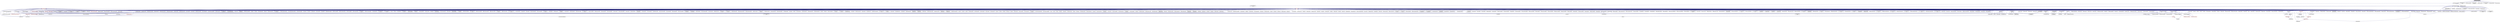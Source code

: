 digraph "performance_counter.hpp"
{
  edge [fontname="Helvetica",fontsize="10",labelfontname="Helvetica",labelfontsize="10"];
  node [fontname="Helvetica",fontsize="10",shape=record];
  Node303 [label="performance_counter.hpp",height=0.2,width=0.4,color="black", fillcolor="grey75", style="filled", fontcolor="black"];
  Node303 -> Node304 [dir="back",color="midnightblue",fontsize="10",style="solid",fontname="Helvetica"];
  Node304 [label="performance_counter.hpp",height=0.2,width=0.4,color="black", fillcolor="white", style="filled",URL="$d9/d4a/hpx_2performance__counters_2performance__counter_8hpp.html"];
  Node304 -> Node305 [dir="back",color="midnightblue",fontsize="10",style="solid",fontname="Helvetica"];
  Node305 [label="performance_counters.hpp",height=0.2,width=0.4,color="black", fillcolor="white", style="filled",URL="$d6/dac/performance__counters_8hpp.html"];
  Node305 -> Node306 [dir="back",color="midnightblue",fontsize="10",style="solid",fontname="Helvetica"];
  Node306 [label="1d_stencil_4_repart.cpp",height=0.2,width=0.4,color="black", fillcolor="white", style="filled",URL="$d0/d6b/1d__stencil__4__repart_8cpp.html"];
  Node305 -> Node307 [dir="back",color="midnightblue",fontsize="10",style="solid",fontname="Helvetica"];
  Node307 [label="1d_stencil_4_throttle.cpp",height=0.2,width=0.4,color="black", fillcolor="white", style="filled",URL="$d6/de5/1d__stencil__4__throttle_8cpp.html"];
  Node305 -> Node308 [dir="back",color="midnightblue",fontsize="10",style="solid",fontname="Helvetica"];
  Node308 [label="apex_policy_engine\l_active_thread_count.cpp",height=0.2,width=0.4,color="black", fillcolor="white", style="filled",URL="$d5/d01/apex__policy__engine__active__thread__count_8cpp.html"];
  Node305 -> Node309 [dir="back",color="midnightblue",fontsize="10",style="solid",fontname="Helvetica"];
  Node309 [label="heartbeat.cpp",height=0.2,width=0.4,color="black", fillcolor="white", style="filled",URL="$d8/d98/heartbeat_8cpp.html"];
  Node305 -> Node310 [dir="back",color="midnightblue",fontsize="10",style="solid",fontname="Helvetica"];
  Node310 [label="access_counter_set.cpp",height=0.2,width=0.4,color="black", fillcolor="white", style="filled",URL="$dc/d52/access__counter__set_8cpp.html"];
  Node305 -> Node311 [dir="back",color="midnightblue",fontsize="10",style="solid",fontname="Helvetica"];
  Node311 [label="simplest_performance\l_counter.cpp",height=0.2,width=0.4,color="black", fillcolor="white", style="filled",URL="$d4/d4e/simplest__performance__counter_8cpp.html"];
  Node305 -> Node312 [dir="back",color="midnightblue",fontsize="10",style="solid",fontname="Helvetica"];
  Node312 [label="sine.cpp",height=0.2,width=0.4,color="black", fillcolor="white", style="filled",URL="$d5/dd8/sine_8cpp.html"];
  Node305 -> Node313 [dir="back",color="midnightblue",fontsize="10",style="solid",fontname="Helvetica"];
  Node313 [label="hpx.hpp",height=0.2,width=0.4,color="red", fillcolor="white", style="filled",URL="$d0/daa/hpx_8hpp.html"];
  Node313 -> Node314 [dir="back",color="midnightblue",fontsize="10",style="solid",fontname="Helvetica"];
  Node314 [label="1d_stencil_1.cpp",height=0.2,width=0.4,color="black", fillcolor="white", style="filled",URL="$d2/db1/1d__stencil__1_8cpp.html"];
  Node313 -> Node315 [dir="back",color="midnightblue",fontsize="10",style="solid",fontname="Helvetica"];
  Node315 [label="1d_stencil_2.cpp",height=0.2,width=0.4,color="black", fillcolor="white", style="filled",URL="$d3/dd1/1d__stencil__2_8cpp.html"];
  Node313 -> Node316 [dir="back",color="midnightblue",fontsize="10",style="solid",fontname="Helvetica"];
  Node316 [label="1d_stencil_3.cpp",height=0.2,width=0.4,color="black", fillcolor="white", style="filled",URL="$db/d19/1d__stencil__3_8cpp.html"];
  Node313 -> Node317 [dir="back",color="midnightblue",fontsize="10",style="solid",fontname="Helvetica"];
  Node317 [label="1d_stencil_4.cpp",height=0.2,width=0.4,color="black", fillcolor="white", style="filled",URL="$d1/d7d/1d__stencil__4_8cpp.html"];
  Node313 -> Node318 [dir="back",color="midnightblue",fontsize="10",style="solid",fontname="Helvetica"];
  Node318 [label="1d_stencil_4_parallel.cpp",height=0.2,width=0.4,color="black", fillcolor="white", style="filled",URL="$d6/d05/1d__stencil__4__parallel_8cpp.html"];
  Node313 -> Node306 [dir="back",color="midnightblue",fontsize="10",style="solid",fontname="Helvetica"];
  Node313 -> Node307 [dir="back",color="midnightblue",fontsize="10",style="solid",fontname="Helvetica"];
  Node313 -> Node319 [dir="back",color="midnightblue",fontsize="10",style="solid",fontname="Helvetica"];
  Node319 [label="1d_stencil_5.cpp",height=0.2,width=0.4,color="black", fillcolor="white", style="filled",URL="$d7/d2a/1d__stencil__5_8cpp.html"];
  Node313 -> Node320 [dir="back",color="midnightblue",fontsize="10",style="solid",fontname="Helvetica"];
  Node320 [label="1d_stencil_6.cpp",height=0.2,width=0.4,color="black", fillcolor="white", style="filled",URL="$db/de7/1d__stencil__6_8cpp.html"];
  Node313 -> Node321 [dir="back",color="midnightblue",fontsize="10",style="solid",fontname="Helvetica"];
  Node321 [label="1d_stencil_7.cpp",height=0.2,width=0.4,color="black", fillcolor="white", style="filled",URL="$d4/d5a/1d__stencil__7_8cpp.html"];
  Node313 -> Node322 [dir="back",color="midnightblue",fontsize="10",style="solid",fontname="Helvetica"];
  Node322 [label="1d_stencil_8.cpp",height=0.2,width=0.4,color="black", fillcolor="white", style="filled",URL="$df/de0/1d__stencil__8_8cpp.html"];
  Node313 -> Node323 [dir="back",color="midnightblue",fontsize="10",style="solid",fontname="Helvetica"];
  Node323 [label="accumulator.cpp",height=0.2,width=0.4,color="black", fillcolor="white", style="filled",URL="$d1/d81/accumulator_8cpp.html"];
  Node313 -> Node324 [dir="back",color="midnightblue",fontsize="10",style="solid",fontname="Helvetica"];
  Node324 [label="accumulator.hpp",height=0.2,width=0.4,color="red", fillcolor="white", style="filled",URL="$d4/d9d/server_2accumulator_8hpp.html"];
  Node324 -> Node323 [dir="back",color="midnightblue",fontsize="10",style="solid",fontname="Helvetica"];
  Node313 -> Node327 [dir="back",color="midnightblue",fontsize="10",style="solid",fontname="Helvetica"];
  Node327 [label="template_function_accumulator.hpp",height=0.2,width=0.4,color="black", fillcolor="white", style="filled",URL="$d7/da6/server_2template__function__accumulator_8hpp.html"];
  Node327 -> Node328 [dir="back",color="midnightblue",fontsize="10",style="solid",fontname="Helvetica"];
  Node328 [label="template_function_accumulator.cpp",height=0.2,width=0.4,color="black", fillcolor="white", style="filled",URL="$d5/d02/template__function__accumulator_8cpp.html"];
  Node327 -> Node329 [dir="back",color="midnightblue",fontsize="10",style="solid",fontname="Helvetica"];
  Node329 [label="template_function_accumulator.hpp",height=0.2,width=0.4,color="red", fillcolor="white", style="filled",URL="$d3/de9/template__function__accumulator_8hpp.html"];
  Node313 -> Node331 [dir="back",color="midnightblue",fontsize="10",style="solid",fontname="Helvetica"];
  Node331 [label="template_accumulator.cpp",height=0.2,width=0.4,color="black", fillcolor="white", style="filled",URL="$d0/d4a/template__accumulator_8cpp.html"];
  Node313 -> Node328 [dir="back",color="midnightblue",fontsize="10",style="solid",fontname="Helvetica"];
  Node313 -> Node329 [dir="back",color="midnightblue",fontsize="10",style="solid",fontname="Helvetica"];
  Node313 -> Node332 [dir="back",color="midnightblue",fontsize="10",style="solid",fontname="Helvetica"];
  Node332 [label="allgather_module.cpp",height=0.2,width=0.4,color="black", fillcolor="white", style="filled",URL="$df/de4/allgather__module_8cpp.html"];
  Node313 -> Node333 [dir="back",color="midnightblue",fontsize="10",style="solid",fontname="Helvetica"];
  Node333 [label="allgather.cpp",height=0.2,width=0.4,color="black", fillcolor="white", style="filled",URL="$d7/d06/allgather_8cpp.html"];
  Node313 -> Node334 [dir="back",color="midnightblue",fontsize="10",style="solid",fontname="Helvetica"];
  Node334 [label="allgather_and_gate.cpp",height=0.2,width=0.4,color="black", fillcolor="white", style="filled",URL="$d1/d56/allgather__and__gate_8cpp.html"];
  Node313 -> Node335 [dir="back",color="midnightblue",fontsize="10",style="solid",fontname="Helvetica"];
  Node335 [label="ag_client.cpp",height=0.2,width=0.4,color="black", fillcolor="white", style="filled",URL="$d4/d5d/ag__client_8cpp.html"];
  Node313 -> Node336 [dir="back",color="midnightblue",fontsize="10",style="solid",fontname="Helvetica"];
  Node336 [label="hpx_thread_phase.cpp",height=0.2,width=0.4,color="black", fillcolor="white", style="filled",URL="$d5/dca/hpx__thread__phase_8cpp.html"];
  Node313 -> Node337 [dir="back",color="midnightblue",fontsize="10",style="solid",fontname="Helvetica"];
  Node337 [label="os_thread_num.cpp",height=0.2,width=0.4,color="black", fillcolor="white", style="filled",URL="$d2/dfb/os__thread__num_8cpp.html"];
  Node313 -> Node338 [dir="back",color="midnightblue",fontsize="10",style="solid",fontname="Helvetica"];
  Node338 [label="cancelable_action.cpp",height=0.2,width=0.4,color="black", fillcolor="white", style="filled",URL="$d5/d0c/cancelable__action_8cpp.html"];
  Node313 -> Node339 [dir="back",color="midnightblue",fontsize="10",style="solid",fontname="Helvetica"];
  Node339 [label="cancelable_action.hpp",height=0.2,width=0.4,color="black", fillcolor="white", style="filled",URL="$d5/d4d/server_2cancelable__action_8hpp.html"];
  Node339 -> Node338 [dir="back",color="midnightblue",fontsize="10",style="solid",fontname="Helvetica"];
  Node339 -> Node340 [dir="back",color="midnightblue",fontsize="10",style="solid",fontname="Helvetica"];
  Node340 [label="cancelable_action.hpp",height=0.2,width=0.4,color="red", fillcolor="white", style="filled",URL="$d0/da3/stubs_2cancelable__action_8hpp.html"];
  Node313 -> Node340 [dir="back",color="midnightblue",fontsize="10",style="solid",fontname="Helvetica"];
  Node313 -> Node342 [dir="back",color="midnightblue",fontsize="10",style="solid",fontname="Helvetica"];
  Node342 [label="cancelable_action_client.cpp",height=0.2,width=0.4,color="black", fillcolor="white", style="filled",URL="$d1/db8/cancelable__action__client_8cpp.html"];
  Node313 -> Node343 [dir="back",color="midnightblue",fontsize="10",style="solid",fontname="Helvetica"];
  Node343 [label="cublas_matmul.cpp",height=0.2,width=0.4,color="black", fillcolor="white", style="filled",URL="$dd/d84/cublas__matmul_8cpp.html"];
  Node313 -> Node344 [dir="back",color="midnightblue",fontsize="10",style="solid",fontname="Helvetica"];
  Node344 [label="win_perf_counters.cpp",height=0.2,width=0.4,color="black", fillcolor="white", style="filled",URL="$d8/d11/win__perf__counters_8cpp.html"];
  Node313 -> Node345 [dir="back",color="midnightblue",fontsize="10",style="solid",fontname="Helvetica"];
  Node345 [label="win_perf_counters.hpp",height=0.2,width=0.4,color="black", fillcolor="white", style="filled",URL="$d5/da7/win__perf__counters_8hpp.html"];
  Node313 -> Node346 [dir="back",color="midnightblue",fontsize="10",style="solid",fontname="Helvetica"];
  Node346 [label="hello_world_component.hpp",height=0.2,width=0.4,color="red", fillcolor="white", style="filled",URL="$df/df0/hello__world__component_8hpp.html"];
  Node313 -> Node349 [dir="back",color="midnightblue",fontsize="10",style="solid",fontname="Helvetica"];
  Node349 [label="interpolate1d.cpp",height=0.2,width=0.4,color="black", fillcolor="white", style="filled",URL="$d0/d05/interpolate1d_8cpp.html"];
  Node313 -> Node350 [dir="back",color="midnightblue",fontsize="10",style="solid",fontname="Helvetica"];
  Node350 [label="partition.hpp",height=0.2,width=0.4,color="black", fillcolor="white", style="filled",URL="$d0/d7a/examples_2interpolate1d_2interpolate1d_2partition_8hpp.html"];
  Node350 -> Node349 [dir="back",color="midnightblue",fontsize="10",style="solid",fontname="Helvetica"];
  Node350 -> Node351 [dir="back",color="midnightblue",fontsize="10",style="solid",fontname="Helvetica"];
  Node351 [label="interpolate1d.hpp",height=0.2,width=0.4,color="red", fillcolor="white", style="filled",URL="$d4/dc7/interpolate1d_8hpp.html"];
  Node351 -> Node349 [dir="back",color="midnightblue",fontsize="10",style="solid",fontname="Helvetica"];
  Node313 -> Node353 [dir="back",color="midnightblue",fontsize="10",style="solid",fontname="Helvetica"];
  Node353 [label="partition.hpp",height=0.2,width=0.4,color="black", fillcolor="white", style="filled",URL="$d0/dff/examples_2interpolate1d_2interpolate1d_2server_2partition_8hpp.html"];
  Node353 -> Node350 [dir="back",color="midnightblue",fontsize="10",style="solid",fontname="Helvetica"];
  Node353 -> Node354 [dir="back",color="midnightblue",fontsize="10",style="solid",fontname="Helvetica"];
  Node354 [label="partition.cpp",height=0.2,width=0.4,color="black", fillcolor="white", style="filled",URL="$d0/d4f/examples_2interpolate1d_2interpolate1d_2server_2partition_8cpp.html"];
  Node313 -> Node351 [dir="back",color="midnightblue",fontsize="10",style="solid",fontname="Helvetica"];
  Node313 -> Node355 [dir="back",color="midnightblue",fontsize="10",style="solid",fontname="Helvetica"];
  Node355 [label="read_values.cpp",height=0.2,width=0.4,color="black", fillcolor="white", style="filled",URL="$d0/d8c/interpolate1d_2interpolate1d_2read__values_8cpp.html"];
  Node313 -> Node354 [dir="back",color="midnightblue",fontsize="10",style="solid",fontname="Helvetica"];
  Node313 -> Node356 [dir="back",color="midnightblue",fontsize="10",style="solid",fontname="Helvetica"];
  Node356 [label="jacobi.cpp",height=0.2,width=0.4,color="black", fillcolor="white", style="filled",URL="$d2/d27/jacobi_8cpp.html"];
  Node313 -> Node357 [dir="back",color="midnightblue",fontsize="10",style="solid",fontname="Helvetica"];
  Node357 [label="grid.cpp",height=0.2,width=0.4,color="black", fillcolor="white", style="filled",URL="$d6/d1b/jacobi__component_2grid_8cpp.html"];
  Node313 -> Node358 [dir="back",color="midnightblue",fontsize="10",style="solid",fontname="Helvetica"];
  Node358 [label="row.cpp",height=0.2,width=0.4,color="black", fillcolor="white", style="filled",URL="$d3/d86/server_2row_8cpp.html"];
  Node313 -> Node359 [dir="back",color="midnightblue",fontsize="10",style="solid",fontname="Helvetica"];
  Node359 [label="solver.cpp",height=0.2,width=0.4,color="black", fillcolor="white", style="filled",URL="$d6/d94/solver_8cpp.html"];
  Node313 -> Node360 [dir="back",color="midnightblue",fontsize="10",style="solid",fontname="Helvetica"];
  Node360 [label="stencil_iterator.cpp",height=0.2,width=0.4,color="black", fillcolor="white", style="filled",URL="$d6/de1/server_2stencil__iterator_8cpp.html"];
  Node313 -> Node361 [dir="back",color="midnightblue",fontsize="10",style="solid",fontname="Helvetica"];
  Node361 [label="stencil_iterator.cpp",height=0.2,width=0.4,color="black", fillcolor="white", style="filled",URL="$d7/d71/stencil__iterator_8cpp.html"];
  Node313 -> Node362 [dir="back",color="midnightblue",fontsize="10",style="solid",fontname="Helvetica"];
  Node362 [label="jacobi.cpp",height=0.2,width=0.4,color="black", fillcolor="white", style="filled",URL="$d3/d44/smp_2jacobi_8cpp.html"];
  Node313 -> Node363 [dir="back",color="midnightblue",fontsize="10",style="solid",fontname="Helvetica"];
  Node363 [label="jacobi_hpx.cpp",height=0.2,width=0.4,color="black", fillcolor="white", style="filled",URL="$d8/d72/jacobi__hpx_8cpp.html"];
  Node313 -> Node364 [dir="back",color="midnightblue",fontsize="10",style="solid",fontname="Helvetica"];
  Node364 [label="jacobi_nonuniform.cpp",height=0.2,width=0.4,color="black", fillcolor="white", style="filled",URL="$dd/ddc/jacobi__nonuniform_8cpp.html"];
  Node313 -> Node365 [dir="back",color="midnightblue",fontsize="10",style="solid",fontname="Helvetica"];
  Node365 [label="jacobi_nonuniform_hpx.cpp",height=0.2,width=0.4,color="black", fillcolor="white", style="filled",URL="$de/d56/jacobi__nonuniform__hpx_8cpp.html"];
  Node313 -> Node366 [dir="back",color="midnightblue",fontsize="10",style="solid",fontname="Helvetica"];
  Node366 [label="nqueen.cpp",height=0.2,width=0.4,color="black", fillcolor="white", style="filled",URL="$db/dca/nqueen_8cpp.html"];
  Node313 -> Node367 [dir="back",color="midnightblue",fontsize="10",style="solid",fontname="Helvetica"];
  Node367 [label="nqueen.hpp",height=0.2,width=0.4,color="red", fillcolor="white", style="filled",URL="$de/d58/server_2nqueen_8hpp.html"];
  Node367 -> Node366 [dir="back",color="midnightblue",fontsize="10",style="solid",fontname="Helvetica"];
  Node313 -> Node370 [dir="back",color="midnightblue",fontsize="10",style="solid",fontname="Helvetica"];
  Node370 [label="nqueen_client.cpp",height=0.2,width=0.4,color="black", fillcolor="white", style="filled",URL="$d3/d5e/nqueen__client_8cpp.html"];
  Node313 -> Node371 [dir="back",color="midnightblue",fontsize="10",style="solid",fontname="Helvetica"];
  Node371 [label="sine.cpp",height=0.2,width=0.4,color="black", fillcolor="white", style="filled",URL="$d3/d0d/server_2sine_8cpp.html"];
  Node313 -> Node372 [dir="back",color="midnightblue",fontsize="10",style="solid",fontname="Helvetica"];
  Node372 [label="sine.hpp",height=0.2,width=0.4,color="black", fillcolor="white", style="filled",URL="$d8/dac/sine_8hpp.html"];
  Node372 -> Node371 [dir="back",color="midnightblue",fontsize="10",style="solid",fontname="Helvetica"];
  Node372 -> Node312 [dir="back",color="midnightblue",fontsize="10",style="solid",fontname="Helvetica"];
  Node313 -> Node312 [dir="back",color="midnightblue",fontsize="10",style="solid",fontname="Helvetica"];
  Node313 -> Node373 [dir="back",color="midnightblue",fontsize="10",style="solid",fontname="Helvetica"];
  Node373 [label="sine_client.cpp",height=0.2,width=0.4,color="black", fillcolor="white", style="filled",URL="$db/d62/sine__client_8cpp.html"];
  Node313 -> Node374 [dir="back",color="midnightblue",fontsize="10",style="solid",fontname="Helvetica"];
  Node374 [label="qt.cpp",height=0.2,width=0.4,color="black", fillcolor="white", style="filled",URL="$df/d90/qt_8cpp.html"];
  Node313 -> Node375 [dir="back",color="midnightblue",fontsize="10",style="solid",fontname="Helvetica"];
  Node375 [label="queue_client.cpp",height=0.2,width=0.4,color="black", fillcolor="white", style="filled",URL="$d7/d96/queue__client_8cpp.html"];
  Node313 -> Node376 [dir="back",color="midnightblue",fontsize="10",style="solid",fontname="Helvetica"];
  Node376 [label="customize_async.cpp",height=0.2,width=0.4,color="black", fillcolor="white", style="filled",URL="$d0/d82/customize__async_8cpp.html"];
  Node313 -> Node377 [dir="back",color="midnightblue",fontsize="10",style="solid",fontname="Helvetica"];
  Node377 [label="data_actions.cpp",height=0.2,width=0.4,color="black", fillcolor="white", style="filled",URL="$dc/d68/data__actions_8cpp.html"];
  Node313 -> Node378 [dir="back",color="midnightblue",fontsize="10",style="solid",fontname="Helvetica"];
  Node378 [label="error_handling.cpp",height=0.2,width=0.4,color="black", fillcolor="white", style="filled",URL="$d9/d96/error__handling_8cpp.html"];
  Node313 -> Node379 [dir="back",color="midnightblue",fontsize="10",style="solid",fontname="Helvetica"];
  Node379 [label="event_synchronization.cpp",height=0.2,width=0.4,color="black", fillcolor="white", style="filled",URL="$d0/d35/event__synchronization_8cpp.html"];
  Node313 -> Node380 [dir="back",color="midnightblue",fontsize="10",style="solid",fontname="Helvetica"];
  Node380 [label="factorial.cpp",height=0.2,width=0.4,color="black", fillcolor="white", style="filled",URL="$d9/d00/factorial_8cpp.html"];
  Node313 -> Node381 [dir="back",color="midnightblue",fontsize="10",style="solid",fontname="Helvetica"];
  Node381 [label="file_serialization.cpp",height=0.2,width=0.4,color="black", fillcolor="white", style="filled",URL="$de/d58/file__serialization_8cpp.html"];
  Node313 -> Node382 [dir="back",color="midnightblue",fontsize="10",style="solid",fontname="Helvetica"];
  Node382 [label="init_globally.cpp",height=0.2,width=0.4,color="black", fillcolor="white", style="filled",URL="$d6/dad/init__globally_8cpp.html"];
  Node313 -> Node383 [dir="back",color="midnightblue",fontsize="10",style="solid",fontname="Helvetica"];
  Node383 [label="interest_calculator.cpp",height=0.2,width=0.4,color="black", fillcolor="white", style="filled",URL="$d2/d86/interest__calculator_8cpp.html"];
  Node313 -> Node384 [dir="back",color="midnightblue",fontsize="10",style="solid",fontname="Helvetica"];
  Node384 [label="non_atomic_rma.cpp",height=0.2,width=0.4,color="black", fillcolor="white", style="filled",URL="$d7/d8b/non__atomic__rma_8cpp.html"];
  Node313 -> Node385 [dir="back",color="midnightblue",fontsize="10",style="solid",fontname="Helvetica"];
  Node385 [label="partitioned_vector\l_spmd_foreach.cpp",height=0.2,width=0.4,color="black", fillcolor="white", style="filled",URL="$db/d7c/partitioned__vector__spmd__foreach_8cpp.html"];
  Node313 -> Node386 [dir="back",color="midnightblue",fontsize="10",style="solid",fontname="Helvetica"];
  Node386 [label="pipeline1.cpp",height=0.2,width=0.4,color="black", fillcolor="white", style="filled",URL="$d5/d77/pipeline1_8cpp.html"];
  Node313 -> Node387 [dir="back",color="midnightblue",fontsize="10",style="solid",fontname="Helvetica"];
  Node387 [label="quicksort.cpp",height=0.2,width=0.4,color="black", fillcolor="white", style="filled",URL="$d3/d1e/quicksort_8cpp.html"];
  Node313 -> Node388 [dir="back",color="midnightblue",fontsize="10",style="solid",fontname="Helvetica"];
  Node388 [label="receive_buffer.cpp",height=0.2,width=0.4,color="black", fillcolor="white", style="filled",URL="$d7/d10/receive__buffer_8cpp.html"];
  Node313 -> Node389 [dir="back",color="midnightblue",fontsize="10",style="solid",fontname="Helvetica"];
  Node389 [label="safe_object.cpp",height=0.2,width=0.4,color="black", fillcolor="white", style="filled",URL="$dd/d52/safe__object_8cpp.html"];
  Node313 -> Node390 [dir="back",color="midnightblue",fontsize="10",style="solid",fontname="Helvetica"];
  Node390 [label="sort_by_key_demo.cpp",height=0.2,width=0.4,color="black", fillcolor="white", style="filled",URL="$da/d20/sort__by__key__demo_8cpp.html"];
  Node313 -> Node391 [dir="back",color="midnightblue",fontsize="10",style="solid",fontname="Helvetica"];
  Node391 [label="timed_wake.cpp",height=0.2,width=0.4,color="black", fillcolor="white", style="filled",URL="$d8/df9/timed__wake_8cpp.html"];
  Node313 -> Node392 [dir="back",color="midnightblue",fontsize="10",style="solid",fontname="Helvetica"];
  Node392 [label="vector_counting_dotproduct.cpp",height=0.2,width=0.4,color="black", fillcolor="white", style="filled",URL="$df/de9/vector__counting__dotproduct_8cpp.html"];
  Node313 -> Node393 [dir="back",color="midnightblue",fontsize="10",style="solid",fontname="Helvetica"];
  Node393 [label="vector_zip_dotproduct.cpp",height=0.2,width=0.4,color="black", fillcolor="white", style="filled",URL="$dc/d18/vector__zip__dotproduct_8cpp.html"];
  Node313 -> Node394 [dir="back",color="midnightblue",fontsize="10",style="solid",fontname="Helvetica"];
  Node394 [label="zerocopy_rdma.cpp",height=0.2,width=0.4,color="black", fillcolor="white", style="filled",URL="$d1/dad/zerocopy__rdma_8cpp.html"];
  Node313 -> Node395 [dir="back",color="midnightblue",fontsize="10",style="solid",fontname="Helvetica"];
  Node395 [label="random_mem_access.cpp",height=0.2,width=0.4,color="black", fillcolor="white", style="filled",URL="$d1/d51/random__mem__access_8cpp.html"];
  Node313 -> Node396 [dir="back",color="midnightblue",fontsize="10",style="solid",fontname="Helvetica"];
  Node396 [label="random_mem_access.hpp",height=0.2,width=0.4,color="red", fillcolor="white", style="filled",URL="$d0/d19/server_2random__mem__access_8hpp.html"];
  Node396 -> Node395 [dir="back",color="midnightblue",fontsize="10",style="solid",fontname="Helvetica"];
  Node313 -> Node399 [dir="back",color="midnightblue",fontsize="10",style="solid",fontname="Helvetica"];
  Node399 [label="random_mem_access_client.cpp",height=0.2,width=0.4,color="black", fillcolor="white", style="filled",URL="$df/d1b/random__mem__access__client_8cpp.html"];
  Node313 -> Node400 [dir="back",color="midnightblue",fontsize="10",style="solid",fontname="Helvetica"];
  Node400 [label="oversubscribing_resource\l_partitioner.cpp",height=0.2,width=0.4,color="black", fillcolor="white", style="filled",URL="$dd/dee/oversubscribing__resource__partitioner_8cpp.html"];
  Node313 -> Node401 [dir="back",color="midnightblue",fontsize="10",style="solid",fontname="Helvetica"];
  Node401 [label="simple_resource_partitioner.cpp",height=0.2,width=0.4,color="black", fillcolor="white", style="filled",URL="$d5/df9/simple__resource__partitioner_8cpp.html"];
  Node313 -> Node402 [dir="back",color="midnightblue",fontsize="10",style="solid",fontname="Helvetica"];
  Node402 [label="dimension.hpp",height=0.2,width=0.4,color="red", fillcolor="white", style="filled",URL="$d6/d39/sheneos_2sheneos_2dimension_8hpp.html"];
  Node402 -> Node408 [dir="back",color="midnightblue",fontsize="10",style="solid",fontname="Helvetica"];
  Node408 [label="partition3d.hpp",height=0.2,width=0.4,color="black", fillcolor="white", style="filled",URL="$dd/dbf/server_2partition3d_8hpp.html"];
  Node408 -> Node409 [dir="back",color="midnightblue",fontsize="10",style="solid",fontname="Helvetica"];
  Node409 [label="partition3d.hpp",height=0.2,width=0.4,color="black", fillcolor="white", style="filled",URL="$d1/d50/partition3d_8hpp.html"];
  Node409 -> Node405 [dir="back",color="midnightblue",fontsize="10",style="solid",fontname="Helvetica"];
  Node405 [label="interpolator.cpp",height=0.2,width=0.4,color="black", fillcolor="white", style="filled",URL="$d5/d02/interpolator_8cpp.html"];
  Node409 -> Node410 [dir="back",color="midnightblue",fontsize="10",style="solid",fontname="Helvetica"];
  Node410 [label="interpolator.hpp",height=0.2,width=0.4,color="red", fillcolor="white", style="filled",URL="$dc/d3b/interpolator_8hpp.html"];
  Node410 -> Node405 [dir="back",color="midnightblue",fontsize="10",style="solid",fontname="Helvetica"];
  Node410 -> Node413 [dir="back",color="midnightblue",fontsize="10",style="solid",fontname="Helvetica"];
  Node413 [label="sheneos_test.cpp",height=0.2,width=0.4,color="black", fillcolor="white", style="filled",URL="$d4/d6e/sheneos__test_8cpp.html"];
  Node408 -> Node407 [dir="back",color="midnightblue",fontsize="10",style="solid",fontname="Helvetica"];
  Node407 [label="partition3d.cpp",height=0.2,width=0.4,color="black", fillcolor="white", style="filled",URL="$de/d70/partition3d_8cpp.html"];
  Node313 -> Node405 [dir="back",color="midnightblue",fontsize="10",style="solid",fontname="Helvetica"];
  Node313 -> Node409 [dir="back",color="midnightblue",fontsize="10",style="solid",fontname="Helvetica"];
  Node313 -> Node408 [dir="back",color="midnightblue",fontsize="10",style="solid",fontname="Helvetica"];
  Node313 -> Node410 [dir="back",color="midnightblue",fontsize="10",style="solid",fontname="Helvetica"];
  Node313 -> Node414 [dir="back",color="midnightblue",fontsize="10",style="solid",fontname="Helvetica"];
  Node414 [label="configuration.hpp",height=0.2,width=0.4,color="red", fillcolor="white", style="filled",URL="$dc/d0a/configuration_8hpp.html"];
  Node414 -> Node410 [dir="back",color="midnightblue",fontsize="10",style="solid",fontname="Helvetica"];
  Node313 -> Node406 [dir="back",color="midnightblue",fontsize="10",style="solid",fontname="Helvetica"];
  Node406 [label="read_values.cpp",height=0.2,width=0.4,color="black", fillcolor="white", style="filled",URL="$d7/da4/sheneos_2sheneos_2read__values_8cpp.html"];
  Node313 -> Node407 [dir="back",color="midnightblue",fontsize="10",style="solid",fontname="Helvetica"];
  Node313 -> Node413 [dir="back",color="midnightblue",fontsize="10",style="solid",fontname="Helvetica"];
  Node313 -> Node416 [dir="back",color="midnightblue",fontsize="10",style="solid",fontname="Helvetica"];
  Node416 [label="startup_shutdown.cpp",height=0.2,width=0.4,color="black", fillcolor="white", style="filled",URL="$d3/dfc/server_2startup__shutdown_8cpp.html"];
  Node313 -> Node417 [dir="back",color="midnightblue",fontsize="10",style="solid",fontname="Helvetica"];
  Node417 [label="startup_shutdown.cpp",height=0.2,width=0.4,color="black", fillcolor="white", style="filled",URL="$d0/ddb/startup__shutdown_8cpp.html"];
  Node313 -> Node418 [dir="back",color="midnightblue",fontsize="10",style="solid",fontname="Helvetica"];
  Node418 [label="spin.cpp",height=0.2,width=0.4,color="black", fillcolor="white", style="filled",URL="$d7/df2/spin_8cpp.html"];
  Node313 -> Node419 [dir="back",color="midnightblue",fontsize="10",style="solid",fontname="Helvetica"];
  Node419 [label="throttle.cpp",height=0.2,width=0.4,color="black", fillcolor="white", style="filled",URL="$de/d56/server_2throttle_8cpp.html"];
  Node313 -> Node420 [dir="back",color="midnightblue",fontsize="10",style="solid",fontname="Helvetica"];
  Node420 [label="throttle.hpp",height=0.2,width=0.4,color="black", fillcolor="white", style="filled",URL="$db/dc9/server_2throttle_8hpp.html"];
  Node420 -> Node419 [dir="back",color="midnightblue",fontsize="10",style="solid",fontname="Helvetica"];
  Node420 -> Node421 [dir="back",color="midnightblue",fontsize="10",style="solid",fontname="Helvetica"];
  Node421 [label="throttle.hpp",height=0.2,width=0.4,color="black", fillcolor="white", style="filled",URL="$d5/dec/stubs_2throttle_8hpp.html"];
  Node421 -> Node422 [dir="back",color="midnightblue",fontsize="10",style="solid",fontname="Helvetica"];
  Node422 [label="throttle.hpp",height=0.2,width=0.4,color="red", fillcolor="white", style="filled",URL="$d2/d2e/throttle_8hpp.html"];
  Node422 -> Node423 [dir="back",color="midnightblue",fontsize="10",style="solid",fontname="Helvetica"];
  Node423 [label="throttle.cpp",height=0.2,width=0.4,color="black", fillcolor="white", style="filled",URL="$db/d02/throttle_8cpp.html"];
  Node313 -> Node421 [dir="back",color="midnightblue",fontsize="10",style="solid",fontname="Helvetica"];
  Node313 -> Node423 [dir="back",color="midnightblue",fontsize="10",style="solid",fontname="Helvetica"];
  Node313 -> Node422 [dir="back",color="midnightblue",fontsize="10",style="solid",fontname="Helvetica"];
  Node313 -> Node425 [dir="back",color="midnightblue",fontsize="10",style="solid",fontname="Helvetica"];
  Node425 [label="transpose_await.cpp",height=0.2,width=0.4,color="black", fillcolor="white", style="filled",URL="$de/d68/transpose__await_8cpp.html"];
  Node313 -> Node426 [dir="back",color="midnightblue",fontsize="10",style="solid",fontname="Helvetica"];
  Node426 [label="transpose_block.cpp",height=0.2,width=0.4,color="black", fillcolor="white", style="filled",URL="$d0/de1/transpose__block_8cpp.html"];
  Node313 -> Node427 [dir="back",color="midnightblue",fontsize="10",style="solid",fontname="Helvetica"];
  Node427 [label="transpose_block_numa.cpp",height=0.2,width=0.4,color="black", fillcolor="white", style="filled",URL="$dd/d3b/transpose__block__numa_8cpp.html"];
  Node313 -> Node428 [dir="back",color="midnightblue",fontsize="10",style="solid",fontname="Helvetica"];
  Node428 [label="transpose_serial.cpp",height=0.2,width=0.4,color="black", fillcolor="white", style="filled",URL="$db/d74/transpose__serial_8cpp.html"];
  Node313 -> Node429 [dir="back",color="midnightblue",fontsize="10",style="solid",fontname="Helvetica"];
  Node429 [label="transpose_serial_block.cpp",height=0.2,width=0.4,color="black", fillcolor="white", style="filled",URL="$d8/daa/transpose__serial__block_8cpp.html"];
  Node313 -> Node430 [dir="back",color="midnightblue",fontsize="10",style="solid",fontname="Helvetica"];
  Node430 [label="transpose_serial_vector.cpp",height=0.2,width=0.4,color="black", fillcolor="white", style="filled",URL="$d4/d04/transpose__serial__vector_8cpp.html"];
  Node313 -> Node431 [dir="back",color="midnightblue",fontsize="10",style="solid",fontname="Helvetica"];
  Node431 [label="transpose_smp.cpp",height=0.2,width=0.4,color="black", fillcolor="white", style="filled",URL="$d2/d99/transpose__smp_8cpp.html"];
  Node313 -> Node432 [dir="back",color="midnightblue",fontsize="10",style="solid",fontname="Helvetica"];
  Node432 [label="transpose_smp_block.cpp",height=0.2,width=0.4,color="black", fillcolor="white", style="filled",URL="$da/d4d/transpose__smp__block_8cpp.html"];
  Node313 -> Node433 [dir="back",color="midnightblue",fontsize="10",style="solid",fontname="Helvetica"];
  Node433 [label="simple_central_tuplespace.hpp",height=0.2,width=0.4,color="red", fillcolor="white", style="filled",URL="$db/d69/server_2simple__central__tuplespace_8hpp.html"];
  Node433 -> Node434 [dir="back",color="midnightblue",fontsize="10",style="solid",fontname="Helvetica"];
  Node434 [label="simple_central_tuplespace.cpp",height=0.2,width=0.4,color="black", fillcolor="white", style="filled",URL="$d3/dec/simple__central__tuplespace_8cpp.html"];
  Node313 -> Node438 [dir="back",color="midnightblue",fontsize="10",style="solid",fontname="Helvetica"];
  Node438 [label="tuples_warehouse.hpp",height=0.2,width=0.4,color="black", fillcolor="white", style="filled",URL="$da/de6/tuples__warehouse_8hpp.html"];
  Node438 -> Node433 [dir="back",color="midnightblue",fontsize="10",style="solid",fontname="Helvetica"];
  Node313 -> Node434 [dir="back",color="midnightblue",fontsize="10",style="solid",fontname="Helvetica"];
  Node313 -> Node439 [dir="back",color="midnightblue",fontsize="10",style="solid",fontname="Helvetica"];
  Node439 [label="hpx_runtime.cpp",height=0.2,width=0.4,color="black", fillcolor="white", style="filled",URL="$d7/d1e/hpx__runtime_8cpp.html"];
  Node313 -> Node440 [dir="back",color="midnightblue",fontsize="10",style="solid",fontname="Helvetica"];
  Node440 [label="synchronize.cpp",height=0.2,width=0.4,color="black", fillcolor="white", style="filled",URL="$da/da2/synchronize_8cpp.html"];
  Node313 -> Node441 [dir="back",color="midnightblue",fontsize="10",style="solid",fontname="Helvetica"];
  Node441 [label="agas_cache_timings.cpp",height=0.2,width=0.4,color="black", fillcolor="white", style="filled",URL="$dd/d37/agas__cache__timings_8cpp.html"];
  Node313 -> Node442 [dir="back",color="midnightblue",fontsize="10",style="solid",fontname="Helvetica"];
  Node442 [label="async_overheads.cpp",height=0.2,width=0.4,color="black", fillcolor="white", style="filled",URL="$de/da6/async__overheads_8cpp.html"];
  Node313 -> Node443 [dir="back",color="midnightblue",fontsize="10",style="solid",fontname="Helvetica"];
  Node443 [label="coroutines_call_overhead.cpp",height=0.2,width=0.4,color="black", fillcolor="white", style="filled",URL="$da/d1e/coroutines__call__overhead_8cpp.html"];
  Node313 -> Node444 [dir="back",color="midnightblue",fontsize="10",style="solid",fontname="Helvetica"];
  Node444 [label="foreach_scaling.cpp",height=0.2,width=0.4,color="black", fillcolor="white", style="filled",URL="$d4/d94/foreach__scaling_8cpp.html"];
  Node313 -> Node445 [dir="back",color="midnightblue",fontsize="10",style="solid",fontname="Helvetica"];
  Node445 [label="function_object_wrapper\l_overhead.cpp",height=0.2,width=0.4,color="black", fillcolor="white", style="filled",URL="$d5/d6f/function__object__wrapper__overhead_8cpp.html"];
  Node313 -> Node446 [dir="back",color="midnightblue",fontsize="10",style="solid",fontname="Helvetica"];
  Node446 [label="hpx_homogeneous_timed\l_task_spawn_executors.cpp",height=0.2,width=0.4,color="black", fillcolor="white", style="filled",URL="$d1/d3b/hpx__homogeneous__timed__task__spawn__executors_8cpp.html"];
  Node313 -> Node447 [dir="back",color="midnightblue",fontsize="10",style="solid",fontname="Helvetica"];
  Node447 [label="htts2_hpx.cpp",height=0.2,width=0.4,color="black", fillcolor="white", style="filled",URL="$d2/daf/htts2__hpx_8cpp.html"];
  Node313 -> Node448 [dir="back",color="midnightblue",fontsize="10",style="solid",fontname="Helvetica"];
  Node448 [label="partitioned_vector\l_foreach.cpp",height=0.2,width=0.4,color="black", fillcolor="white", style="filled",URL="$df/d5f/partitioned__vector__foreach_8cpp.html"];
  Node313 -> Node449 [dir="back",color="midnightblue",fontsize="10",style="solid",fontname="Helvetica"];
  Node449 [label="serialization_overhead.cpp",height=0.2,width=0.4,color="black", fillcolor="white", style="filled",URL="$d3/df8/serialization__overhead_8cpp.html"];
  Node313 -> Node450 [dir="back",color="midnightblue",fontsize="10",style="solid",fontname="Helvetica"];
  Node450 [label="sizeof.cpp",height=0.2,width=0.4,color="black", fillcolor="white", style="filled",URL="$d3/d0f/sizeof_8cpp.html"];
  Node313 -> Node451 [dir="back",color="midnightblue",fontsize="10",style="solid",fontname="Helvetica"];
  Node451 [label="skynet.cpp",height=0.2,width=0.4,color="black", fillcolor="white", style="filled",URL="$d0/dc3/skynet_8cpp.html"];
  Node313 -> Node452 [dir="back",color="midnightblue",fontsize="10",style="solid",fontname="Helvetica"];
  Node452 [label="stencil3_iterators.cpp",height=0.2,width=0.4,color="black", fillcolor="white", style="filled",URL="$db/d9e/stencil3__iterators_8cpp.html"];
  Node313 -> Node453 [dir="back",color="midnightblue",fontsize="10",style="solid",fontname="Helvetica"];
  Node453 [label="stream.cpp",height=0.2,width=0.4,color="black", fillcolor="white", style="filled",URL="$da/d5f/stream_8cpp.html"];
  Node313 -> Node454 [dir="back",color="midnightblue",fontsize="10",style="solid",fontname="Helvetica"];
  Node454 [label="timed_task_spawn.cpp",height=0.2,width=0.4,color="black", fillcolor="white", style="filled",URL="$df/de1/timed__task__spawn_8cpp.html"];
  Node313 -> Node455 [dir="back",color="midnightblue",fontsize="10",style="solid",fontname="Helvetica"];
  Node455 [label="transform_reduce_binary\l_scaling.cpp",height=0.2,width=0.4,color="black", fillcolor="white", style="filled",URL="$d1/dae/transform__reduce__binary__scaling_8cpp.html"];
  Node313 -> Node456 [dir="back",color="midnightblue",fontsize="10",style="solid",fontname="Helvetica"];
  Node456 [label="transform_reduce_scaling.cpp",height=0.2,width=0.4,color="black", fillcolor="white", style="filled",URL="$db/d2a/transform__reduce__scaling_8cpp.html"];
  Node313 -> Node457 [dir="back",color="midnightblue",fontsize="10",style="solid",fontname="Helvetica"];
  Node457 [label="minmax_element_performance.cpp",height=0.2,width=0.4,color="black", fillcolor="white", style="filled",URL="$d9/d93/minmax__element__performance_8cpp.html"];
  Node313 -> Node458 [dir="back",color="midnightblue",fontsize="10",style="solid",fontname="Helvetica"];
  Node458 [label="barrier_performance.cpp",height=0.2,width=0.4,color="black", fillcolor="white", style="filled",URL="$d6/d6c/barrier__performance_8cpp.html"];
  Node313 -> Node459 [dir="back",color="midnightblue",fontsize="10",style="solid",fontname="Helvetica"];
  Node459 [label="network_storage.cpp",height=0.2,width=0.4,color="black", fillcolor="white", style="filled",URL="$db/daa/network__storage_8cpp.html"];
  Node313 -> Node460 [dir="back",color="midnightblue",fontsize="10",style="solid",fontname="Helvetica"];
  Node460 [label="simple_profiler.hpp",height=0.2,width=0.4,color="black", fillcolor="white", style="filled",URL="$d8/d02/simple__profiler_8hpp.html"];
  Node460 -> Node459 [dir="back",color="midnightblue",fontsize="10",style="solid",fontname="Helvetica"];
  Node313 -> Node461 [dir="back",color="midnightblue",fontsize="10",style="solid",fontname="Helvetica"];
  Node461 [label="osu_bcast.cpp",height=0.2,width=0.4,color="black", fillcolor="white", style="filled",URL="$d3/dca/osu__bcast_8cpp.html"];
  Node313 -> Node462 [dir="back",color="midnightblue",fontsize="10",style="solid",fontname="Helvetica"];
  Node462 [label="osu_bibw.cpp",height=0.2,width=0.4,color="black", fillcolor="white", style="filled",URL="$d2/d04/osu__bibw_8cpp.html"];
  Node313 -> Node463 [dir="back",color="midnightblue",fontsize="10",style="solid",fontname="Helvetica"];
  Node463 [label="osu_bw.cpp",height=0.2,width=0.4,color="black", fillcolor="white", style="filled",URL="$d4/d20/osu__bw_8cpp.html"];
  Node313 -> Node464 [dir="back",color="midnightblue",fontsize="10",style="solid",fontname="Helvetica"];
  Node464 [label="osu_latency.cpp",height=0.2,width=0.4,color="black", fillcolor="white", style="filled",URL="$df/d58/osu__latency_8cpp.html"];
  Node313 -> Node465 [dir="back",color="midnightblue",fontsize="10",style="solid",fontname="Helvetica"];
  Node465 [label="osu_multi_lat.cpp",height=0.2,width=0.4,color="black", fillcolor="white", style="filled",URL="$d7/d91/osu__multi__lat_8cpp.html"];
  Node313 -> Node466 [dir="back",color="midnightblue",fontsize="10",style="solid",fontname="Helvetica"];
  Node466 [label="osu_scatter.cpp",height=0.2,width=0.4,color="black", fillcolor="white", style="filled",URL="$d4/d4c/osu__scatter_8cpp.html"];
  Node313 -> Node467 [dir="back",color="midnightblue",fontsize="10",style="solid",fontname="Helvetica"];
  Node467 [label="pingpong_performance.cpp",height=0.2,width=0.4,color="black", fillcolor="white", style="filled",URL="$de/d03/pingpong__performance_8cpp.html"];
  Node313 -> Node468 [dir="back",color="midnightblue",fontsize="10",style="solid",fontname="Helvetica"];
  Node468 [label="benchmark_is_heap.cpp",height=0.2,width=0.4,color="black", fillcolor="white", style="filled",URL="$da/d4f/benchmark__is__heap_8cpp.html"];
  Node313 -> Node469 [dir="back",color="midnightblue",fontsize="10",style="solid",fontname="Helvetica"];
  Node469 [label="benchmark_is_heap_until.cpp",height=0.2,width=0.4,color="black", fillcolor="white", style="filled",URL="$dc/df5/benchmark__is__heap__until_8cpp.html"];
  Node313 -> Node470 [dir="back",color="midnightblue",fontsize="10",style="solid",fontname="Helvetica"];
  Node470 [label="benchmark_merge.cpp",height=0.2,width=0.4,color="black", fillcolor="white", style="filled",URL="$dd/d49/benchmark__merge_8cpp.html"];
  Node313 -> Node471 [dir="back",color="midnightblue",fontsize="10",style="solid",fontname="Helvetica"];
  Node471 [label="benchmark_partition.cpp",height=0.2,width=0.4,color="black", fillcolor="white", style="filled",URL="$d9/d88/benchmark__partition_8cpp.html"];
  Node313 -> Node472 [dir="back",color="midnightblue",fontsize="10",style="solid",fontname="Helvetica"];
  Node472 [label="benchmark_partition\l_copy.cpp",height=0.2,width=0.4,color="black", fillcolor="white", style="filled",URL="$d3/d0e/benchmark__partition__copy_8cpp.html"];
  Node313 -> Node473 [dir="back",color="midnightblue",fontsize="10",style="solid",fontname="Helvetica"];
  Node473 [label="benchmark_unique_copy.cpp",height=0.2,width=0.4,color="black", fillcolor="white", style="filled",URL="$d9/d53/benchmark__unique__copy_8cpp.html"];
  Node313 -> Node474 [dir="back",color="midnightblue",fontsize="10",style="solid",fontname="Helvetica"];
  Node474 [label="action_move_semantics.cpp",height=0.2,width=0.4,color="black", fillcolor="white", style="filled",URL="$d4/db3/action__move__semantics_8cpp.html"];
  Node313 -> Node475 [dir="back",color="midnightblue",fontsize="10",style="solid",fontname="Helvetica"];
  Node475 [label="movable_objects.cpp",height=0.2,width=0.4,color="black", fillcolor="white", style="filled",URL="$d8/d65/movable__objects_8cpp.html"];
  Node313 -> Node476 [dir="back",color="midnightblue",fontsize="10",style="solid",fontname="Helvetica"];
  Node476 [label="duplicate_id_registration\l_1596.cpp",height=0.2,width=0.4,color="black", fillcolor="white", style="filled",URL="$db/d8d/duplicate__id__registration__1596_8cpp.html"];
  Node313 -> Node477 [dir="back",color="midnightblue",fontsize="10",style="solid",fontname="Helvetica"];
  Node477 [label="pass_by_value_id_type\l_action.cpp",height=0.2,width=0.4,color="black", fillcolor="white", style="filled",URL="$d0/de6/pass__by__value__id__type__action_8cpp.html"];
  Node313 -> Node478 [dir="back",color="midnightblue",fontsize="10",style="solid",fontname="Helvetica"];
  Node478 [label="register_with_basename\l_1804.cpp",height=0.2,width=0.4,color="black", fillcolor="white", style="filled",URL="$db/d95/register__with__basename__1804_8cpp.html"];
  Node313 -> Node479 [dir="back",color="midnightblue",fontsize="10",style="solid",fontname="Helvetica"];
  Node479 [label="send_gid_keep_component\l_1624.cpp",height=0.2,width=0.4,color="black", fillcolor="white", style="filled",URL="$d9/d49/send__gid__keep__component__1624_8cpp.html"];
  Node313 -> Node480 [dir="back",color="midnightblue",fontsize="10",style="solid",fontname="Helvetica"];
  Node480 [label="algorithms.cc",height=0.2,width=0.4,color="black", fillcolor="white", style="filled",URL="$d5/d1b/algorithms_8cc.html"];
  Node313 -> Node481 [dir="back",color="midnightblue",fontsize="10",style="solid",fontname="Helvetica"];
  Node481 [label="matrix_hpx.hh",height=0.2,width=0.4,color="black", fillcolor="white", style="filled",URL="$d5/d89/matrix__hpx_8hh.html"];
  Node481 -> Node482 [dir="back",color="midnightblue",fontsize="10",style="solid",fontname="Helvetica"];
  Node482 [label="block_matrix.hh",height=0.2,width=0.4,color="red", fillcolor="white", style="filled",URL="$dc/de8/block__matrix_8hh.html"];
  Node482 -> Node480 [dir="back",color="midnightblue",fontsize="10",style="solid",fontname="Helvetica"];
  Node482 -> Node486 [dir="back",color="midnightblue",fontsize="10",style="solid",fontname="Helvetica"];
  Node486 [label="block_matrix.cc",height=0.2,width=0.4,color="black", fillcolor="white", style="filled",URL="$de/d88/block__matrix_8cc.html"];
  Node482 -> Node485 [dir="back",color="midnightblue",fontsize="10",style="solid",fontname="Helvetica"];
  Node485 [label="tests.cc",height=0.2,width=0.4,color="black", fillcolor="white", style="filled",URL="$d6/d96/tests_8cc.html"];
  Node481 -> Node480 [dir="back",color="midnightblue",fontsize="10",style="solid",fontname="Helvetica"];
  Node481 -> Node484 [dir="back",color="midnightblue",fontsize="10",style="solid",fontname="Helvetica"];
  Node484 [label="matrix_hpx.cc",height=0.2,width=0.4,color="black", fillcolor="white", style="filled",URL="$d7/d32/matrix__hpx_8cc.html"];
  Node313 -> Node482 [dir="back",color="midnightblue",fontsize="10",style="solid",fontname="Helvetica"];
  Node313 -> Node486 [dir="back",color="midnightblue",fontsize="10",style="solid",fontname="Helvetica"];
  Node313 -> Node487 [dir="back",color="midnightblue",fontsize="10",style="solid",fontname="Helvetica"];
  Node487 [label="main.cc",height=0.2,width=0.4,color="black", fillcolor="white", style="filled",URL="$d9/d0f/main_8cc.html"];
  Node313 -> Node488 [dir="back",color="midnightblue",fontsize="10",style="solid",fontname="Helvetica"];
  Node488 [label="matrix.cc",height=0.2,width=0.4,color="black", fillcolor="white", style="filled",URL="$d7/dea/matrix_8cc.html"];
  Node313 -> Node484 [dir="back",color="midnightblue",fontsize="10",style="solid",fontname="Helvetica"];
  Node313 -> Node485 [dir="back",color="midnightblue",fontsize="10",style="solid",fontname="Helvetica"];
  Node313 -> Node489 [dir="back",color="midnightblue",fontsize="10",style="solid",fontname="Helvetica"];
  Node489 [label="client_1950.cpp",height=0.2,width=0.4,color="black", fillcolor="white", style="filled",URL="$d0/d79/client__1950_8cpp.html"];
  Node313 -> Node490 [dir="back",color="midnightblue",fontsize="10",style="solid",fontname="Helvetica"];
  Node490 [label="commandline_options\l_1437.cpp",height=0.2,width=0.4,color="black", fillcolor="white", style="filled",URL="$d5/dbd/commandline__options__1437_8cpp.html"];
  Node313 -> Node491 [dir="back",color="midnightblue",fontsize="10",style="solid",fontname="Helvetica"];
  Node491 [label="moveonly_constructor\l_arguments_1405.cpp",height=0.2,width=0.4,color="black", fillcolor="white", style="filled",URL="$d3/dcf/moveonly__constructor__arguments__1405_8cpp.html"];
  Node313 -> Node492 [dir="back",color="midnightblue",fontsize="10",style="solid",fontname="Helvetica"];
  Node492 [label="partitioned_vector\l_2201.cpp",height=0.2,width=0.4,color="black", fillcolor="white", style="filled",URL="$dc/d39/partitioned__vector__2201_8cpp.html"];
  Node313 -> Node493 [dir="back",color="midnightblue",fontsize="10",style="solid",fontname="Helvetica"];
  Node493 [label="dynamic_counters_loaded\l_1508.cpp",height=0.2,width=0.4,color="black", fillcolor="white", style="filled",URL="$db/d58/dynamic__counters__loaded__1508_8cpp.html"];
  Node313 -> Node494 [dir="back",color="midnightblue",fontsize="10",style="solid",fontname="Helvetica"];
  Node494 [label="id_type_ref_counting\l_1032.cpp",height=0.2,width=0.4,color="black", fillcolor="white", style="filled",URL="$d8/dfd/id__type__ref__counting__1032_8cpp.html"];
  Node313 -> Node495 [dir="back",color="midnightblue",fontsize="10",style="solid",fontname="Helvetica"];
  Node495 [label="lost_output_2236.cpp",height=0.2,width=0.4,color="black", fillcolor="white", style="filled",URL="$db/dd0/lost__output__2236_8cpp.html"];
  Node313 -> Node496 [dir="back",color="midnightblue",fontsize="10",style="solid",fontname="Helvetica"];
  Node496 [label="no_output_1173.cpp",height=0.2,width=0.4,color="black", fillcolor="white", style="filled",URL="$de/d67/no__output__1173_8cpp.html"];
  Node313 -> Node497 [dir="back",color="midnightblue",fontsize="10",style="solid",fontname="Helvetica"];
  Node497 [label="after_588.cpp",height=0.2,width=0.4,color="black", fillcolor="white", style="filled",URL="$dc/dc0/after__588_8cpp.html"];
  Node313 -> Node498 [dir="back",color="midnightblue",fontsize="10",style="solid",fontname="Helvetica"];
  Node498 [label="async_callback_with\l_bound_callback.cpp",height=0.2,width=0.4,color="black", fillcolor="white", style="filled",URL="$d2/dae/async__callback__with__bound__callback_8cpp.html"];
  Node313 -> Node499 [dir="back",color="midnightblue",fontsize="10",style="solid",fontname="Helvetica"];
  Node499 [label="async_unwrap_1037.cpp",height=0.2,width=0.4,color="black", fillcolor="white", style="filled",URL="$d4/d13/async__unwrap__1037_8cpp.html"];
  Node313 -> Node500 [dir="back",color="midnightblue",fontsize="10",style="solid",fontname="Helvetica"];
  Node500 [label="barrier_hang.cpp",height=0.2,width=0.4,color="black", fillcolor="white", style="filled",URL="$dd/d8b/barrier__hang_8cpp.html"];
  Node313 -> Node501 [dir="back",color="midnightblue",fontsize="10",style="solid",fontname="Helvetica"];
  Node501 [label="call_promise_get_gid\l_more_than_once.cpp",height=0.2,width=0.4,color="black", fillcolor="white", style="filled",URL="$d4/dd8/call__promise__get__gid__more__than__once_8cpp.html"];
  Node313 -> Node502 [dir="back",color="midnightblue",fontsize="10",style="solid",fontname="Helvetica"];
  Node502 [label="channel_register_as\l_2722.cpp",height=0.2,width=0.4,color="black", fillcolor="white", style="filled",URL="$d4/d98/channel__register__as__2722_8cpp.html"];
  Node313 -> Node503 [dir="back",color="midnightblue",fontsize="10",style="solid",fontname="Helvetica"];
  Node503 [label="dataflow_action_2008.cpp",height=0.2,width=0.4,color="black", fillcolor="white", style="filled",URL="$da/dad/dataflow__action__2008_8cpp.html"];
  Node313 -> Node504 [dir="back",color="midnightblue",fontsize="10",style="solid",fontname="Helvetica"];
  Node504 [label="dataflow_const_functor\l_773.cpp",height=0.2,width=0.4,color="black", fillcolor="white", style="filled",URL="$d3/df2/dataflow__const__functor__773_8cpp.html"];
  Node313 -> Node505 [dir="back",color="midnightblue",fontsize="10",style="solid",fontname="Helvetica"];
  Node505 [label="dataflow_future_swap.cpp",height=0.2,width=0.4,color="black", fillcolor="white", style="filled",URL="$dc/d8c/dataflow__future__swap_8cpp.html"];
  Node313 -> Node506 [dir="back",color="midnightblue",fontsize="10",style="solid",fontname="Helvetica"];
  Node506 [label="dataflow_future_swap2.cpp",height=0.2,width=0.4,color="black", fillcolor="white", style="filled",URL="$d1/db3/dataflow__future__swap2_8cpp.html"];
  Node313 -> Node507 [dir="back",color="midnightblue",fontsize="10",style="solid",fontname="Helvetica"];
  Node507 [label="dataflow_launch_775.cpp",height=0.2,width=0.4,color="black", fillcolor="white", style="filled",URL="$d7/d0d/dataflow__launch__775_8cpp.html"];
  Node313 -> Node508 [dir="back",color="midnightblue",fontsize="10",style="solid",fontname="Helvetica"];
  Node508 [label="dataflow_recursion\l_1613.cpp",height=0.2,width=0.4,color="black", fillcolor="white", style="filled",URL="$d0/d1f/dataflow__recursion__1613_8cpp.html"];
  Node313 -> Node509 [dir="back",color="midnightblue",fontsize="10",style="solid",fontname="Helvetica"];
  Node509 [label="dataflow_using_774.cpp",height=0.2,width=0.4,color="black", fillcolor="white", style="filled",URL="$d7/dfa/dataflow__using__774_8cpp.html"];
  Node313 -> Node510 [dir="back",color="midnightblue",fontsize="10",style="solid",fontname="Helvetica"];
  Node510 [label="exception_from_continuation\l_1613.cpp",height=0.2,width=0.4,color="black", fillcolor="white", style="filled",URL="$db/d28/exception__from__continuation__1613_8cpp.html"];
  Node313 -> Node511 [dir="back",color="midnightblue",fontsize="10",style="solid",fontname="Helvetica"];
  Node511 [label="fail_future_2667.cpp",height=0.2,width=0.4,color="black", fillcolor="white", style="filled",URL="$db/d7e/fail__future__2667_8cpp.html"];
  Node313 -> Node512 [dir="back",color="midnightblue",fontsize="10",style="solid",fontname="Helvetica"];
  Node512 [label="future_2667.cpp",height=0.2,width=0.4,color="black", fillcolor="white", style="filled",URL="$d2/dfd/future__2667_8cpp.html"];
  Node313 -> Node513 [dir="back",color="midnightblue",fontsize="10",style="solid",fontname="Helvetica"];
  Node513 [label="future_790.cpp",height=0.2,width=0.4,color="black", fillcolor="white", style="filled",URL="$de/d3d/future__790_8cpp.html"];
  Node313 -> Node514 [dir="back",color="midnightblue",fontsize="10",style="solid",fontname="Helvetica"];
  Node514 [label="future_unwrap_1182.cpp",height=0.2,width=0.4,color="black", fillcolor="white", style="filled",URL="$df/d7a/future__unwrap__1182_8cpp.html"];
  Node313 -> Node515 [dir="back",color="midnightblue",fontsize="10",style="solid",fontname="Helvetica"];
  Node515 [label="future_unwrap_878.cpp",height=0.2,width=0.4,color="black", fillcolor="white", style="filled",URL="$d9/ddf/future__unwrap__878_8cpp.html"];
  Node313 -> Node516 [dir="back",color="midnightblue",fontsize="10",style="solid",fontname="Helvetica"];
  Node516 [label="ignore_while_locked\l_1485.cpp",height=0.2,width=0.4,color="black", fillcolor="white", style="filled",URL="$db/d24/ignore__while__locked__1485_8cpp.html"];
  Node313 -> Node517 [dir="back",color="midnightblue",fontsize="10",style="solid",fontname="Helvetica"];
  Node517 [label="lifetime_588.cpp",height=0.2,width=0.4,color="black", fillcolor="white", style="filled",URL="$d7/dca/lifetime__588_8cpp.html"];
  Node313 -> Node518 [dir="back",color="midnightblue",fontsize="10",style="solid",fontname="Helvetica"];
  Node518 [label="lifetime_588_1.cpp",height=0.2,width=0.4,color="black", fillcolor="white", style="filled",URL="$de/d75/lifetime__588__1_8cpp.html"];
  Node313 -> Node519 [dir="back",color="midnightblue",fontsize="10",style="solid",fontname="Helvetica"];
  Node519 [label="multiple_gather_ops\l_2001.cpp",height=0.2,width=0.4,color="black", fillcolor="white", style="filled",URL="$d3/d95/multiple__gather__ops__2001_8cpp.html"];
  Node313 -> Node520 [dir="back",color="midnightblue",fontsize="10",style="solid",fontname="Helvetica"];
  Node520 [label="promise_1620.cpp",height=0.2,width=0.4,color="black", fillcolor="white", style="filled",URL="$d2/d67/promise__1620_8cpp.html"];
  Node313 -> Node521 [dir="back",color="midnightblue",fontsize="10",style="solid",fontname="Helvetica"];
  Node521 [label="promise_leak_996.cpp",height=0.2,width=0.4,color="black", fillcolor="white", style="filled",URL="$d0/d7e/promise__leak__996_8cpp.html"];
  Node313 -> Node522 [dir="back",color="midnightblue",fontsize="10",style="solid",fontname="Helvetica"];
  Node522 [label="receive_buffer_1733.cpp",height=0.2,width=0.4,color="black", fillcolor="white", style="filled",URL="$d1/d0e/receive__buffer__1733_8cpp.html"];
  Node313 -> Node523 [dir="back",color="midnightblue",fontsize="10",style="solid",fontname="Helvetica"];
  Node523 [label="safely_destroy_promise\l_1481.cpp",height=0.2,width=0.4,color="black", fillcolor="white", style="filled",URL="$dd/d62/safely__destroy__promise__1481_8cpp.html"];
  Node313 -> Node524 [dir="back",color="midnightblue",fontsize="10",style="solid",fontname="Helvetica"];
  Node524 [label="set_hpx_limit_798.cpp",height=0.2,width=0.4,color="black", fillcolor="white", style="filled",URL="$d2/dfb/set__hpx__limit__798_8cpp.html"];
  Node313 -> Node525 [dir="back",color="midnightblue",fontsize="10",style="solid",fontname="Helvetica"];
  Node525 [label="shared_mutex_1702.cpp",height=0.2,width=0.4,color="black", fillcolor="white", style="filled",URL="$d2/d66/shared__mutex__1702_8cpp.html"];
  Node313 -> Node526 [dir="back",color="midnightblue",fontsize="10",style="solid",fontname="Helvetica"];
  Node526 [label="shared_stated_leaked\l_1211.cpp",height=0.2,width=0.4,color="black", fillcolor="white", style="filled",URL="$dc/dce/shared__stated__leaked__1211_8cpp.html"];
  Node313 -> Node527 [dir="back",color="midnightblue",fontsize="10",style="solid",fontname="Helvetica"];
  Node527 [label="split_future_2246.cpp",height=0.2,width=0.4,color="black", fillcolor="white", style="filled",URL="$db/d2b/split__future__2246_8cpp.html"];
  Node313 -> Node528 [dir="back",color="midnightblue",fontsize="10",style="solid",fontname="Helvetica"];
  Node528 [label="wait_all_hang_1946.cpp",height=0.2,width=0.4,color="black", fillcolor="white", style="filled",URL="$d5/d69/wait__all__hang__1946_8cpp.html"];
  Node313 -> Node529 [dir="back",color="midnightblue",fontsize="10",style="solid",fontname="Helvetica"];
  Node529 [label="wait_for_1751.cpp",height=0.2,width=0.4,color="black", fillcolor="white", style="filled",URL="$d9/d48/wait__for__1751_8cpp.html"];
  Node313 -> Node530 [dir="back",color="midnightblue",fontsize="10",style="solid",fontname="Helvetica"];
  Node530 [label="when_all_vectors_1623.cpp",height=0.2,width=0.4,color="black", fillcolor="white", style="filled",URL="$dd/d2e/when__all__vectors__1623_8cpp.html"];
  Node313 -> Node531 [dir="back",color="midnightblue",fontsize="10",style="solid",fontname="Helvetica"];
  Node531 [label="multiple_init.cpp",height=0.2,width=0.4,color="black", fillcolor="white", style="filled",URL="$df/d43/multiple__init_8cpp.html"];
  Node313 -> Node532 [dir="back",color="midnightblue",fontsize="10",style="solid",fontname="Helvetica"];
  Node532 [label="is_executor_1691.cpp",height=0.2,width=0.4,color="black", fillcolor="white", style="filled",URL="$d2/d1e/is__executor__1691_8cpp.html"];
  Node313 -> Node533 [dir="back",color="midnightblue",fontsize="10",style="solid",fontname="Helvetica"];
  Node533 [label="for_each_annotated\l_function.cpp",height=0.2,width=0.4,color="black", fillcolor="white", style="filled",URL="$d5/dbf/for__each__annotated__function_8cpp.html"];
  Node313 -> Node534 [dir="back",color="midnightblue",fontsize="10",style="solid",fontname="Helvetica"];
  Node534 [label="for_loop_2281.cpp",height=0.2,width=0.4,color="black", fillcolor="white", style="filled",URL="$de/d36/for__loop__2281_8cpp.html"];
  Node313 -> Node535 [dir="back",color="midnightblue",fontsize="10",style="solid",fontname="Helvetica"];
  Node535 [label="minimal_findend.cpp",height=0.2,width=0.4,color="black", fillcolor="white", style="filled",URL="$da/d34/minimal__findend_8cpp.html"];
  Node313 -> Node536 [dir="back",color="midnightblue",fontsize="10",style="solid",fontname="Helvetica"];
  Node536 [label="scan_different_inits.cpp",height=0.2,width=0.4,color="black", fillcolor="white", style="filled",URL="$d6/d4b/scan__different__inits_8cpp.html"];
  Node313 -> Node537 [dir="back",color="midnightblue",fontsize="10",style="solid",fontname="Helvetica"];
  Node537 [label="scan_non_commutative.cpp",height=0.2,width=0.4,color="black", fillcolor="white", style="filled",URL="$d8/de4/scan__non__commutative_8cpp.html"];
  Node313 -> Node538 [dir="back",color="midnightblue",fontsize="10",style="solid",fontname="Helvetica"];
  Node538 [label="scan_shortlength.cpp",height=0.2,width=0.4,color="black", fillcolor="white", style="filled",URL="$de/d75/scan__shortlength_8cpp.html"];
  Node313 -> Node539 [dir="back",color="midnightblue",fontsize="10",style="solid",fontname="Helvetica"];
  Node539 [label="search_zerolength.cpp",height=0.2,width=0.4,color="black", fillcolor="white", style="filled",URL="$d0/d9f/search__zerolength_8cpp.html"];
  Node313 -> Node540 [dir="back",color="midnightblue",fontsize="10",style="solid",fontname="Helvetica"];
  Node540 [label="static_chunker_2282.cpp",height=0.2,width=0.4,color="black", fillcolor="white", style="filled",URL="$d5/d52/static__chunker__2282_8cpp.html"];
  Node313 -> Node541 [dir="back",color="midnightblue",fontsize="10",style="solid",fontname="Helvetica"];
  Node541 [label="papi_counters_active\l_interface.cpp",height=0.2,width=0.4,color="black", fillcolor="white", style="filled",URL="$db/dd5/papi__counters__active__interface_8cpp.html"];
  Node313 -> Node542 [dir="back",color="midnightblue",fontsize="10",style="solid",fontname="Helvetica"];
  Node542 [label="papi_counters_basic\l_functions.cpp",height=0.2,width=0.4,color="black", fillcolor="white", style="filled",URL="$da/dc8/papi__counters__basic__functions_8cpp.html"];
  Node313 -> Node543 [dir="back",color="midnightblue",fontsize="10",style="solid",fontname="Helvetica"];
  Node543 [label="papi_counters_segfault\l_1890.cpp",height=0.2,width=0.4,color="black", fillcolor="white", style="filled",URL="$df/d76/papi__counters__segfault__1890_8cpp.html"];
  Node313 -> Node544 [dir="back",color="midnightblue",fontsize="10",style="solid",fontname="Helvetica"];
  Node544 [label="statistics_2666.cpp",height=0.2,width=0.4,color="black", fillcolor="white", style="filled",URL="$d7/d98/statistics__2666_8cpp.html"];
  Node313 -> Node545 [dir="back",color="midnightblue",fontsize="10",style="solid",fontname="Helvetica"];
  Node545 [label="uptime_1737.cpp",height=0.2,width=0.4,color="black", fillcolor="white", style="filled",URL="$d7/d12/uptime__1737_8cpp.html"];
  Node313 -> Node546 [dir="back",color="midnightblue",fontsize="10",style="solid",fontname="Helvetica"];
  Node546 [label="block_os_threads_1036.cpp",height=0.2,width=0.4,color="black", fillcolor="white", style="filled",URL="$d7/d92/block__os__threads__1036_8cpp.html"];
  Node313 -> Node547 [dir="back",color="midnightblue",fontsize="10",style="solid",fontname="Helvetica"];
  Node547 [label="resume_priority.cpp",height=0.2,width=0.4,color="black", fillcolor="white", style="filled",URL="$de/d5e/resume__priority_8cpp.html"];
  Node313 -> Node548 [dir="back",color="midnightblue",fontsize="10",style="solid",fontname="Helvetica"];
  Node548 [label="thread_data_1111.cpp",height=0.2,width=0.4,color="black", fillcolor="white", style="filled",URL="$d5/d15/thread__data__1111_8cpp.html"];
  Node313 -> Node549 [dir="back",color="midnightblue",fontsize="10",style="solid",fontname="Helvetica"];
  Node549 [label="thread_pool_executor\l_1112.cpp",height=0.2,width=0.4,color="black", fillcolor="white", style="filled",URL="$df/daa/thread__pool__executor__1112_8cpp.html"];
  Node313 -> Node550 [dir="back",color="midnightblue",fontsize="10",style="solid",fontname="Helvetica"];
  Node550 [label="thread_pool_executor\l_1114.cpp",height=0.2,width=0.4,color="black", fillcolor="white", style="filled",URL="$d8/d63/thread__pool__executor__1114_8cpp.html"];
  Node313 -> Node551 [dir="back",color="midnightblue",fontsize="10",style="solid",fontname="Helvetica"];
  Node551 [label="thread_rescheduling.cpp",height=0.2,width=0.4,color="black", fillcolor="white", style="filled",URL="$d6/d6d/thread__rescheduling_8cpp.html"];
  Node313 -> Node552 [dir="back",color="midnightblue",fontsize="10",style="solid",fontname="Helvetica"];
  Node552 [label="thread_suspend_duration.cpp",height=0.2,width=0.4,color="black", fillcolor="white", style="filled",URL="$db/d59/thread__suspend__duration_8cpp.html"];
  Node313 -> Node553 [dir="back",color="midnightblue",fontsize="10",style="solid",fontname="Helvetica"];
  Node553 [label="thread_suspend_pending.cpp",height=0.2,width=0.4,color="black", fillcolor="white", style="filled",URL="$de/d29/thread__suspend__pending_8cpp.html"];
  Node313 -> Node554 [dir="back",color="midnightblue",fontsize="10",style="solid",fontname="Helvetica"];
  Node554 [label="threads_all_1422.cpp",height=0.2,width=0.4,color="black", fillcolor="white", style="filled",URL="$d2/d38/threads__all__1422_8cpp.html"];
  Node313 -> Node555 [dir="back",color="midnightblue",fontsize="10",style="solid",fontname="Helvetica"];
  Node555 [label="unhandled_exception\l_582.cpp",height=0.2,width=0.4,color="black", fillcolor="white", style="filled",URL="$d9/d1e/unhandled__exception__582_8cpp.html"];
  Node313 -> Node556 [dir="back",color="midnightblue",fontsize="10",style="solid",fontname="Helvetica"];
  Node556 [label="configuration_1572.cpp",height=0.2,width=0.4,color="black", fillcolor="white", style="filled",URL="$d9/d26/configuration__1572_8cpp.html"];
  Node313 -> Node557 [dir="back",color="midnightblue",fontsize="10",style="solid",fontname="Helvetica"];
  Node557 [label="function_argument.cpp",height=0.2,width=0.4,color="black", fillcolor="white", style="filled",URL="$db/da3/function__argument_8cpp.html"];
  Node313 -> Node558 [dir="back",color="midnightblue",fontsize="10",style="solid",fontname="Helvetica"];
  Node558 [label="serialize_buffer_1069.cpp",height=0.2,width=0.4,color="black", fillcolor="white", style="filled",URL="$d4/dc0/serialize__buffer__1069_8cpp.html"];
  Node313 -> Node559 [dir="back",color="midnightblue",fontsize="10",style="solid",fontname="Helvetica"];
  Node559 [label="unwrapped_1528.cpp",height=0.2,width=0.4,color="black", fillcolor="white", style="filled",URL="$d7/d63/unwrapped__1528_8cpp.html"];
  Node313 -> Node560 [dir="back",color="midnightblue",fontsize="10",style="solid",fontname="Helvetica"];
  Node560 [label="managed_refcnt_checker.cpp",height=0.2,width=0.4,color="black", fillcolor="white", style="filled",URL="$d3/d8d/managed__refcnt__checker_8cpp.html"];
  Node313 -> Node561 [dir="back",color="midnightblue",fontsize="10",style="solid",fontname="Helvetica"];
  Node561 [label="managed_refcnt_checker.hpp",height=0.2,width=0.4,color="red", fillcolor="white", style="filled",URL="$db/dd0/managed__refcnt__checker_8hpp.html"];
  Node313 -> Node574 [dir="back",color="midnightblue",fontsize="10",style="solid",fontname="Helvetica"];
  Node574 [label="managed_refcnt_checker.cpp",height=0.2,width=0.4,color="black", fillcolor="white", style="filled",URL="$d7/d11/server_2managed__refcnt__checker_8cpp.html"];
  Node313 -> Node575 [dir="back",color="midnightblue",fontsize="10",style="solid",fontname="Helvetica"];
  Node575 [label="managed_refcnt_checker.hpp",height=0.2,width=0.4,color="black", fillcolor="white", style="filled",URL="$df/da6/server_2managed__refcnt__checker_8hpp.html"];
  Node575 -> Node560 [dir="back",color="midnightblue",fontsize="10",style="solid",fontname="Helvetica"];
  Node575 -> Node574 [dir="back",color="midnightblue",fontsize="10",style="solid",fontname="Helvetica"];
  Node575 -> Node576 [dir="back",color="midnightblue",fontsize="10",style="solid",fontname="Helvetica"];
  Node576 [label="managed_refcnt_checker.hpp",height=0.2,width=0.4,color="black", fillcolor="white", style="filled",URL="$d3/d77/stubs_2managed__refcnt__checker_8hpp.html"];
  Node576 -> Node561 [dir="back",color="midnightblue",fontsize="10",style="solid",fontname="Helvetica"];
  Node313 -> Node577 [dir="back",color="midnightblue",fontsize="10",style="solid",fontname="Helvetica"];
  Node577 [label="simple_refcnt_checker.cpp",height=0.2,width=0.4,color="black", fillcolor="white", style="filled",URL="$d7/d14/server_2simple__refcnt__checker_8cpp.html"];
  Node313 -> Node578 [dir="back",color="midnightblue",fontsize="10",style="solid",fontname="Helvetica"];
  Node578 [label="simple_refcnt_checker.hpp",height=0.2,width=0.4,color="black", fillcolor="white", style="filled",URL="$d6/d3d/server_2simple__refcnt__checker_8hpp.html"];
  Node578 -> Node577 [dir="back",color="midnightblue",fontsize="10",style="solid",fontname="Helvetica"];
  Node578 -> Node579 [dir="back",color="midnightblue",fontsize="10",style="solid",fontname="Helvetica"];
  Node579 [label="simple_refcnt_checker.cpp",height=0.2,width=0.4,color="black", fillcolor="white", style="filled",URL="$df/d16/simple__refcnt__checker_8cpp.html"];
  Node578 -> Node580 [dir="back",color="midnightblue",fontsize="10",style="solid",fontname="Helvetica"];
  Node580 [label="simple_refcnt_checker.hpp",height=0.2,width=0.4,color="black", fillcolor="white", style="filled",URL="$da/d8e/stubs_2simple__refcnt__checker_8hpp.html"];
  Node580 -> Node581 [dir="back",color="midnightblue",fontsize="10",style="solid",fontname="Helvetica"];
  Node581 [label="simple_refcnt_checker.hpp",height=0.2,width=0.4,color="red", fillcolor="white", style="filled",URL="$dd/d4e/simple__refcnt__checker_8hpp.html"];
  Node313 -> Node582 [dir="back",color="midnightblue",fontsize="10",style="solid",fontname="Helvetica"];
  Node582 [label="simple_mobile_object.cpp",height=0.2,width=0.4,color="black", fillcolor="white", style="filled",URL="$d2/da7/simple__mobile__object_8cpp.html"];
  Node313 -> Node579 [dir="back",color="midnightblue",fontsize="10",style="solid",fontname="Helvetica"];
  Node313 -> Node581 [dir="back",color="midnightblue",fontsize="10",style="solid",fontname="Helvetica"];
  Node313 -> Node576 [dir="back",color="midnightblue",fontsize="10",style="solid",fontname="Helvetica"];
  Node313 -> Node580 [dir="back",color="midnightblue",fontsize="10",style="solid",fontname="Helvetica"];
  Node313 -> Node583 [dir="back",color="midnightblue",fontsize="10",style="solid",fontname="Helvetica"];
  Node583 [label="gid_type.cpp",height=0.2,width=0.4,color="black", fillcolor="white", style="filled",URL="$d4/d63/gid__type_8cpp.html"];
  Node313 -> Node584 [dir="back",color="midnightblue",fontsize="10",style="solid",fontname="Helvetica"];
  Node584 [label="test.cpp",height=0.2,width=0.4,color="black", fillcolor="white", style="filled",URL="$df/dac/test_8cpp.html"];
  Node313 -> Node585 [dir="back",color="midnightblue",fontsize="10",style="solid",fontname="Helvetica"];
  Node585 [label="launch_process.cpp",height=0.2,width=0.4,color="black", fillcolor="white", style="filled",URL="$df/ddc/launch__process_8cpp.html"];
  Node313 -> Node586 [dir="back",color="midnightblue",fontsize="10",style="solid",fontname="Helvetica"];
  Node586 [label="launched_process.cpp",height=0.2,width=0.4,color="black", fillcolor="white", style="filled",URL="$d8/de7/launched__process_8cpp.html"];
  Node313 -> Node587 [dir="back",color="midnightblue",fontsize="10",style="solid",fontname="Helvetica"];
  Node587 [label="handled_exception.cpp",height=0.2,width=0.4,color="black", fillcolor="white", style="filled",URL="$d8/d05/handled__exception_8cpp.html"];
  Node313 -> Node588 [dir="back",color="midnightblue",fontsize="10",style="solid",fontname="Helvetica"];
  Node588 [label="unhandled_exception.cpp",height=0.2,width=0.4,color="black", fillcolor="white", style="filled",URL="$d3/d3a/unhandled__exception_8cpp.html"];
  Node313 -> Node589 [dir="back",color="midnightblue",fontsize="10",style="solid",fontname="Helvetica"];
  Node589 [label="await.cpp",height=0.2,width=0.4,color="black", fillcolor="white", style="filled",URL="$d6/d41/await_8cpp.html"];
  Node313 -> Node590 [dir="back",color="midnightblue",fontsize="10",style="solid",fontname="Helvetica"];
  Node590 [label="barrier.cpp",height=0.2,width=0.4,color="black", fillcolor="white", style="filled",URL="$df/d63/tests_2unit_2lcos_2barrier_8cpp.html"];
  Node313 -> Node591 [dir="back",color="midnightblue",fontsize="10",style="solid",fontname="Helvetica"];
  Node591 [label="condition_variable.cpp",height=0.2,width=0.4,color="black", fillcolor="white", style="filled",URL="$d1/ded/tests_2unit_2lcos_2condition__variable_8cpp.html"];
  Node313 -> Node592 [dir="back",color="midnightblue",fontsize="10",style="solid",fontname="Helvetica"];
  Node592 [label="fail_compile_mutex\l_move.cpp",height=0.2,width=0.4,color="black", fillcolor="white", style="filled",URL="$d9/de5/fail__compile__mutex__move_8cpp.html"];
  Node313 -> Node593 [dir="back",color="midnightblue",fontsize="10",style="solid",fontname="Helvetica"];
  Node593 [label="fail_compile_spinlock\l_move.cpp",height=0.2,width=0.4,color="black", fillcolor="white", style="filled",URL="$da/d62/fail__compile__spinlock__move_8cpp.html"];
  Node313 -> Node594 [dir="back",color="midnightblue",fontsize="10",style="solid",fontname="Helvetica"];
  Node594 [label="fail_compile_spinlock\l_no_backoff_move.cpp",height=0.2,width=0.4,color="black", fillcolor="white", style="filled",URL="$d8/d16/fail__compile__spinlock__no__backoff__move_8cpp.html"];
  Node313 -> Node595 [dir="back",color="midnightblue",fontsize="10",style="solid",fontname="Helvetica"];
  Node595 [label="future_ref.cpp",height=0.2,width=0.4,color="black", fillcolor="white", style="filled",URL="$d3/dc8/future__ref_8cpp.html"];
  Node313 -> Node596 [dir="back",color="midnightblue",fontsize="10",style="solid",fontname="Helvetica"];
  Node596 [label="global_spmd_block.cpp",height=0.2,width=0.4,color="black", fillcolor="white", style="filled",URL="$da/d4f/global__spmd__block_8cpp.html"];
  Node313 -> Node597 [dir="back",color="midnightblue",fontsize="10",style="solid",fontname="Helvetica"];
  Node597 [label="local_barrier.cpp",height=0.2,width=0.4,color="black", fillcolor="white", style="filled",URL="$d2/db4/tests_2unit_2lcos_2local__barrier_8cpp.html"];
  Node313 -> Node598 [dir="back",color="midnightblue",fontsize="10",style="solid",fontname="Helvetica"];
  Node598 [label="local_dataflow.cpp",height=0.2,width=0.4,color="black", fillcolor="white", style="filled",URL="$d9/d92/local__dataflow_8cpp.html"];
  Node313 -> Node599 [dir="back",color="midnightblue",fontsize="10",style="solid",fontname="Helvetica"];
  Node599 [label="local_dataflow_executor.cpp",height=0.2,width=0.4,color="black", fillcolor="white", style="filled",URL="$d2/d73/local__dataflow__executor_8cpp.html"];
  Node313 -> Node600 [dir="back",color="midnightblue",fontsize="10",style="solid",fontname="Helvetica"];
  Node600 [label="local_dataflow_executor\l_v1.cpp",height=0.2,width=0.4,color="black", fillcolor="white", style="filled",URL="$df/d49/local__dataflow__executor__v1_8cpp.html"];
  Node313 -> Node601 [dir="back",color="midnightblue",fontsize="10",style="solid",fontname="Helvetica"];
  Node601 [label="local_dataflow_std\l_array.cpp",height=0.2,width=0.4,color="black", fillcolor="white", style="filled",URL="$db/dcb/local__dataflow__std__array_8cpp.html"];
  Node313 -> Node602 [dir="back",color="midnightblue",fontsize="10",style="solid",fontname="Helvetica"];
  Node602 [label="local_event.cpp",height=0.2,width=0.4,color="black", fillcolor="white", style="filled",URL="$df/d9a/local__event_8cpp.html"];
  Node313 -> Node603 [dir="back",color="midnightblue",fontsize="10",style="solid",fontname="Helvetica"];
  Node603 [label="remote_dataflow.cpp",height=0.2,width=0.4,color="black", fillcolor="white", style="filled",URL="$df/d7b/remote__dataflow_8cpp.html"];
  Node313 -> Node604 [dir="back",color="midnightblue",fontsize="10",style="solid",fontname="Helvetica"];
  Node604 [label="run_guarded.cpp",height=0.2,width=0.4,color="black", fillcolor="white", style="filled",URL="$db/dbb/run__guarded_8cpp.html"];
  Node313 -> Node605 [dir="back",color="midnightblue",fontsize="10",style="solid",fontname="Helvetica"];
  Node605 [label="adjacentdifference.cpp",height=0.2,width=0.4,color="black", fillcolor="white", style="filled",URL="$d5/df0/adjacentdifference_8cpp.html"];
  Node313 -> Node606 [dir="back",color="midnightblue",fontsize="10",style="solid",fontname="Helvetica"];
  Node606 [label="adjacentdifference\l_bad_alloc.cpp",height=0.2,width=0.4,color="black", fillcolor="white", style="filled",URL="$d8/d95/adjacentdifference__bad__alloc_8cpp.html"];
  Node313 -> Node607 [dir="back",color="midnightblue",fontsize="10",style="solid",fontname="Helvetica"];
  Node607 [label="adjacentdifference\l_exception.cpp",height=0.2,width=0.4,color="black", fillcolor="white", style="filled",URL="$d8/d0b/adjacentdifference__exception_8cpp.html"];
  Node313 -> Node608 [dir="back",color="midnightblue",fontsize="10",style="solid",fontname="Helvetica"];
  Node608 [label="adjacentfind.cpp",height=0.2,width=0.4,color="black", fillcolor="white", style="filled",URL="$d2/d99/adjacentfind_8cpp.html"];
  Node313 -> Node609 [dir="back",color="midnightblue",fontsize="10",style="solid",fontname="Helvetica"];
  Node609 [label="adjacentfind_bad_alloc.cpp",height=0.2,width=0.4,color="black", fillcolor="white", style="filled",URL="$d3/d2a/adjacentfind__bad__alloc_8cpp.html"];
  Node313 -> Node610 [dir="back",color="midnightblue",fontsize="10",style="solid",fontname="Helvetica"];
  Node610 [label="adjacentfind_binary.cpp",height=0.2,width=0.4,color="black", fillcolor="white", style="filled",URL="$d3/db1/adjacentfind__binary_8cpp.html"];
  Node313 -> Node611 [dir="back",color="midnightblue",fontsize="10",style="solid",fontname="Helvetica"];
  Node611 [label="adjacentfind_binary\l_bad_alloc.cpp",height=0.2,width=0.4,color="black", fillcolor="white", style="filled",URL="$d6/d81/adjacentfind__binary__bad__alloc_8cpp.html"];
  Node313 -> Node612 [dir="back",color="midnightblue",fontsize="10",style="solid",fontname="Helvetica"];
  Node612 [label="adjacentfind_binary\l_exception.cpp",height=0.2,width=0.4,color="black", fillcolor="white", style="filled",URL="$d8/da8/adjacentfind__binary__exception_8cpp.html"];
  Node313 -> Node613 [dir="back",color="midnightblue",fontsize="10",style="solid",fontname="Helvetica"];
  Node613 [label="adjacentfind_exception.cpp",height=0.2,width=0.4,color="black", fillcolor="white", style="filled",URL="$de/d40/adjacentfind__exception_8cpp.html"];
  Node313 -> Node614 [dir="back",color="midnightblue",fontsize="10",style="solid",fontname="Helvetica"];
  Node614 [label="all_of.cpp",height=0.2,width=0.4,color="black", fillcolor="white", style="filled",URL="$db/d88/all__of_8cpp.html"];
  Node313 -> Node615 [dir="back",color="midnightblue",fontsize="10",style="solid",fontname="Helvetica"];
  Node615 [label="any_of.cpp",height=0.2,width=0.4,color="black", fillcolor="white", style="filled",URL="$d8/d5d/any__of_8cpp.html"];
  Node313 -> Node616 [dir="back",color="midnightblue",fontsize="10",style="solid",fontname="Helvetica"];
  Node616 [label="copy.cpp",height=0.2,width=0.4,color="black", fillcolor="white", style="filled",URL="$d9/d54/copy_8cpp.html"];
  Node313 -> Node617 [dir="back",color="midnightblue",fontsize="10",style="solid",fontname="Helvetica"];
  Node617 [label="copyif_bad_alloc.cpp",height=0.2,width=0.4,color="black", fillcolor="white", style="filled",URL="$d0/ddd/copyif__bad__alloc_8cpp.html"];
  Node313 -> Node618 [dir="back",color="midnightblue",fontsize="10",style="solid",fontname="Helvetica"];
  Node618 [label="copyif_exception.cpp",height=0.2,width=0.4,color="black", fillcolor="white", style="filled",URL="$dc/d81/copyif__exception_8cpp.html"];
  Node313 -> Node619 [dir="back",color="midnightblue",fontsize="10",style="solid",fontname="Helvetica"];
  Node619 [label="copyif_forward.cpp",height=0.2,width=0.4,color="black", fillcolor="white", style="filled",URL="$d3/d04/copyif__forward_8cpp.html"];
  Node313 -> Node620 [dir="back",color="midnightblue",fontsize="10",style="solid",fontname="Helvetica"];
  Node620 [label="copyif_input.cpp",height=0.2,width=0.4,color="black", fillcolor="white", style="filled",URL="$d5/d41/copyif__input_8cpp.html"];
  Node313 -> Node621 [dir="back",color="midnightblue",fontsize="10",style="solid",fontname="Helvetica"];
  Node621 [label="copyif_random.cpp",height=0.2,width=0.4,color="black", fillcolor="white", style="filled",URL="$dc/d22/copyif__random_8cpp.html"];
  Node313 -> Node622 [dir="back",color="midnightblue",fontsize="10",style="solid",fontname="Helvetica"];
  Node622 [label="copyn.cpp",height=0.2,width=0.4,color="black", fillcolor="white", style="filled",URL="$d3/d44/copyn_8cpp.html"];
  Node313 -> Node623 [dir="back",color="midnightblue",fontsize="10",style="solid",fontname="Helvetica"];
  Node623 [label="count.cpp",height=0.2,width=0.4,color="black", fillcolor="white", style="filled",URL="$d3/d01/count_8cpp.html"];
  Node313 -> Node624 [dir="back",color="midnightblue",fontsize="10",style="solid",fontname="Helvetica"];
  Node624 [label="countif.cpp",height=0.2,width=0.4,color="black", fillcolor="white", style="filled",URL="$d9/df1/countif_8cpp.html"];
  Node313 -> Node625 [dir="back",color="midnightblue",fontsize="10",style="solid",fontname="Helvetica"];
  Node625 [label="destroy.cpp",height=0.2,width=0.4,color="black", fillcolor="white", style="filled",URL="$dd/d93/destroy_8cpp.html"];
  Node313 -> Node626 [dir="back",color="midnightblue",fontsize="10",style="solid",fontname="Helvetica"];
  Node626 [label="destroy_tests.hpp",height=0.2,width=0.4,color="black", fillcolor="white", style="filled",URL="$db/d13/destroy__tests_8hpp.html"];
  Node626 -> Node625 [dir="back",color="midnightblue",fontsize="10",style="solid",fontname="Helvetica"];
  Node313 -> Node627 [dir="back",color="midnightblue",fontsize="10",style="solid",fontname="Helvetica"];
  Node627 [label="destroyn.cpp",height=0.2,width=0.4,color="black", fillcolor="white", style="filled",URL="$de/dbc/destroyn_8cpp.html"];
  Node313 -> Node628 [dir="back",color="midnightblue",fontsize="10",style="solid",fontname="Helvetica"];
  Node628 [label="equal.cpp",height=0.2,width=0.4,color="black", fillcolor="white", style="filled",URL="$df/d99/equal_8cpp.html"];
  Node313 -> Node629 [dir="back",color="midnightblue",fontsize="10",style="solid",fontname="Helvetica"];
  Node629 [label="equal_binary.cpp",height=0.2,width=0.4,color="black", fillcolor="white", style="filled",URL="$d2/ddd/equal__binary_8cpp.html"];
  Node313 -> Node630 [dir="back",color="midnightblue",fontsize="10",style="solid",fontname="Helvetica"];
  Node630 [label="exclusive_scan.cpp",height=0.2,width=0.4,color="black", fillcolor="white", style="filled",URL="$dc/dd7/exclusive__scan_8cpp.html"];
  Node313 -> Node631 [dir="back",color="midnightblue",fontsize="10",style="solid",fontname="Helvetica"];
  Node631 [label="exclusive_scan2.cpp",height=0.2,width=0.4,color="black", fillcolor="white", style="filled",URL="$dc/dc7/exclusive__scan2_8cpp.html"];
  Node313 -> Node632 [dir="back",color="midnightblue",fontsize="10",style="solid",fontname="Helvetica"];
  Node632 [label="exclusive_scan_bad\l_alloc.cpp",height=0.2,width=0.4,color="black", fillcolor="white", style="filled",URL="$d5/ded/exclusive__scan__bad__alloc_8cpp.html"];
  Node313 -> Node633 [dir="back",color="midnightblue",fontsize="10",style="solid",fontname="Helvetica"];
  Node633 [label="exclusive_scan_exception.cpp",height=0.2,width=0.4,color="black", fillcolor="white", style="filled",URL="$d1/d9b/exclusive__scan__exception_8cpp.html"];
  Node313 -> Node634 [dir="back",color="midnightblue",fontsize="10",style="solid",fontname="Helvetica"];
  Node634 [label="exclusive_scan_validate.cpp",height=0.2,width=0.4,color="black", fillcolor="white", style="filled",URL="$df/d8d/exclusive__scan__validate_8cpp.html"];
  Node313 -> Node635 [dir="back",color="midnightblue",fontsize="10",style="solid",fontname="Helvetica"];
  Node635 [label="fill.cpp",height=0.2,width=0.4,color="black", fillcolor="white", style="filled",URL="$db/df9/fill_8cpp.html"];
  Node313 -> Node636 [dir="back",color="midnightblue",fontsize="10",style="solid",fontname="Helvetica"];
  Node636 [label="filln.cpp",height=0.2,width=0.4,color="black", fillcolor="white", style="filled",URL="$d7/df6/filln_8cpp.html"];
  Node313 -> Node637 [dir="back",color="midnightblue",fontsize="10",style="solid",fontname="Helvetica"];
  Node637 [label="find.cpp",height=0.2,width=0.4,color="black", fillcolor="white", style="filled",URL="$d4/dfc/find_8cpp.html"];
  Node313 -> Node638 [dir="back",color="midnightblue",fontsize="10",style="solid",fontname="Helvetica"];
  Node638 [label="findend.cpp",height=0.2,width=0.4,color="black", fillcolor="white", style="filled",URL="$de/d27/findend_8cpp.html"];
  Node313 -> Node639 [dir="back",color="midnightblue",fontsize="10",style="solid",fontname="Helvetica"];
  Node639 [label="findfirstof.cpp",height=0.2,width=0.4,color="black", fillcolor="white", style="filled",URL="$da/d85/findfirstof_8cpp.html"];
  Node313 -> Node640 [dir="back",color="midnightblue",fontsize="10",style="solid",fontname="Helvetica"];
  Node640 [label="findfirstof_binary.cpp",height=0.2,width=0.4,color="black", fillcolor="white", style="filled",URL="$db/da2/findfirstof__binary_8cpp.html"];
  Node313 -> Node641 [dir="back",color="midnightblue",fontsize="10",style="solid",fontname="Helvetica"];
  Node641 [label="findif.cpp",height=0.2,width=0.4,color="black", fillcolor="white", style="filled",URL="$d4/d38/findif_8cpp.html"];
  Node313 -> Node642 [dir="back",color="midnightblue",fontsize="10",style="solid",fontname="Helvetica"];
  Node642 [label="findifnot.cpp",height=0.2,width=0.4,color="black", fillcolor="white", style="filled",URL="$dd/df5/findifnot_8cpp.html"];
  Node313 -> Node643 [dir="back",color="midnightblue",fontsize="10",style="solid",fontname="Helvetica"];
  Node643 [label="findifnot_bad_alloc.cpp",height=0.2,width=0.4,color="black", fillcolor="white", style="filled",URL="$df/de4/findifnot__bad__alloc_8cpp.html"];
  Node313 -> Node644 [dir="back",color="midnightblue",fontsize="10",style="solid",fontname="Helvetica"];
  Node644 [label="findifnot_exception.cpp",height=0.2,width=0.4,color="black", fillcolor="white", style="filled",URL="$dc/d17/findifnot__exception_8cpp.html"];
  Node313 -> Node645 [dir="back",color="midnightblue",fontsize="10",style="solid",fontname="Helvetica"];
  Node645 [label="for_loop.cpp",height=0.2,width=0.4,color="black", fillcolor="white", style="filled",URL="$de/d62/for__loop_8cpp.html"];
  Node313 -> Node646 [dir="back",color="midnightblue",fontsize="10",style="solid",fontname="Helvetica"];
  Node646 [label="for_loop_induction.cpp",height=0.2,width=0.4,color="black", fillcolor="white", style="filled",URL="$dc/d69/for__loop__induction_8cpp.html"];
  Node313 -> Node647 [dir="back",color="midnightblue",fontsize="10",style="solid",fontname="Helvetica"];
  Node647 [label="for_loop_induction\l_async.cpp",height=0.2,width=0.4,color="black", fillcolor="white", style="filled",URL="$d6/dc7/for__loop__induction__async_8cpp.html"];
  Node313 -> Node648 [dir="back",color="midnightblue",fontsize="10",style="solid",fontname="Helvetica"];
  Node648 [label="for_loop_n.cpp",height=0.2,width=0.4,color="black", fillcolor="white", style="filled",URL="$de/da4/for__loop__n_8cpp.html"];
  Node313 -> Node649 [dir="back",color="midnightblue",fontsize="10",style="solid",fontname="Helvetica"];
  Node649 [label="for_loop_n_strided.cpp",height=0.2,width=0.4,color="black", fillcolor="white", style="filled",URL="$d8/d8f/for__loop__n__strided_8cpp.html"];
  Node313 -> Node650 [dir="back",color="midnightblue",fontsize="10",style="solid",fontname="Helvetica"];
  Node650 [label="for_loop_reduction.cpp",height=0.2,width=0.4,color="black", fillcolor="white", style="filled",URL="$d9/dcb/for__loop__reduction_8cpp.html"];
  Node313 -> Node651 [dir="back",color="midnightblue",fontsize="10",style="solid",fontname="Helvetica"];
  Node651 [label="for_loop_reduction\l_async.cpp",height=0.2,width=0.4,color="black", fillcolor="white", style="filled",URL="$d8/dfb/for__loop__reduction__async_8cpp.html"];
  Node313 -> Node652 [dir="back",color="midnightblue",fontsize="10",style="solid",fontname="Helvetica"];
  Node652 [label="for_loop_strided.cpp",height=0.2,width=0.4,color="black", fillcolor="white", style="filled",URL="$d1/d10/for__loop__strided_8cpp.html"];
  Node313 -> Node653 [dir="back",color="midnightblue",fontsize="10",style="solid",fontname="Helvetica"];
  Node653 [label="foreach.cpp",height=0.2,width=0.4,color="black", fillcolor="white", style="filled",URL="$d1/d33/foreach_8cpp.html"];
  Node313 -> Node654 [dir="back",color="midnightblue",fontsize="10",style="solid",fontname="Helvetica"];
  Node654 [label="foreach_executors.cpp",height=0.2,width=0.4,color="black", fillcolor="white", style="filled",URL="$d3/d54/foreach__executors_8cpp.html"];
  Node313 -> Node655 [dir="back",color="midnightblue",fontsize="10",style="solid",fontname="Helvetica"];
  Node655 [label="foreach_executors_v1.cpp",height=0.2,width=0.4,color="black", fillcolor="white", style="filled",URL="$dd/dda/foreach__executors__v1_8cpp.html"];
  Node313 -> Node656 [dir="back",color="midnightblue",fontsize="10",style="solid",fontname="Helvetica"];
  Node656 [label="foreach_prefetching.cpp",height=0.2,width=0.4,color="black", fillcolor="white", style="filled",URL="$d4/df0/foreach__prefetching_8cpp.html"];
  Node313 -> Node657 [dir="back",color="midnightblue",fontsize="10",style="solid",fontname="Helvetica"];
  Node657 [label="foreach_prefetching\l_executors_v1.cpp",height=0.2,width=0.4,color="black", fillcolor="white", style="filled",URL="$dd/d50/foreach__prefetching__executors__v1_8cpp.html"];
  Node313 -> Node658 [dir="back",color="midnightblue",fontsize="10",style="solid",fontname="Helvetica"];
  Node658 [label="foreachn.cpp",height=0.2,width=0.4,color="black", fillcolor="white", style="filled",URL="$d3/d1b/foreachn_8cpp.html"];
  Node313 -> Node659 [dir="back",color="midnightblue",fontsize="10",style="solid",fontname="Helvetica"];
  Node659 [label="foreachn_bad_alloc.cpp",height=0.2,width=0.4,color="black", fillcolor="white", style="filled",URL="$dc/dad/foreachn__bad__alloc_8cpp.html"];
  Node313 -> Node660 [dir="back",color="midnightblue",fontsize="10",style="solid",fontname="Helvetica"];
  Node660 [label="foreachn_exception.cpp",height=0.2,width=0.4,color="black", fillcolor="white", style="filled",URL="$d7/d9a/foreachn__exception_8cpp.html"];
  Node313 -> Node661 [dir="back",color="midnightblue",fontsize="10",style="solid",fontname="Helvetica"];
  Node661 [label="foreachn_projection.cpp",height=0.2,width=0.4,color="black", fillcolor="white", style="filled",URL="$db/deb/foreachn__projection_8cpp.html"];
  Node313 -> Node662 [dir="back",color="midnightblue",fontsize="10",style="solid",fontname="Helvetica"];
  Node662 [label="foreachn_projection\l_bad_alloc.cpp",height=0.2,width=0.4,color="black", fillcolor="white", style="filled",URL="$dc/d8d/foreachn__projection__bad__alloc_8cpp.html"];
  Node313 -> Node663 [dir="back",color="midnightblue",fontsize="10",style="solid",fontname="Helvetica"];
  Node663 [label="foreachn_projection\l_exception.cpp",height=0.2,width=0.4,color="black", fillcolor="white", style="filled",URL="$db/df7/foreachn__projection__exception_8cpp.html"];
  Node313 -> Node664 [dir="back",color="midnightblue",fontsize="10",style="solid",fontname="Helvetica"];
  Node664 [label="generate.cpp",height=0.2,width=0.4,color="black", fillcolor="white", style="filled",URL="$d4/da7/generate_8cpp.html"];
  Node313 -> Node665 [dir="back",color="midnightblue",fontsize="10",style="solid",fontname="Helvetica"];
  Node665 [label="generaten.cpp",height=0.2,width=0.4,color="black", fillcolor="white", style="filled",URL="$d6/dd4/generaten_8cpp.html"];
  Node313 -> Node666 [dir="back",color="midnightblue",fontsize="10",style="solid",fontname="Helvetica"];
  Node666 [label="includes.cpp",height=0.2,width=0.4,color="black", fillcolor="white", style="filled",URL="$dc/d10/includes_8cpp.html"];
  Node313 -> Node667 [dir="back",color="midnightblue",fontsize="10",style="solid",fontname="Helvetica"];
  Node667 [label="inclusive_scan.cpp",height=0.2,width=0.4,color="black", fillcolor="white", style="filled",URL="$d4/d31/inclusive__scan_8cpp.html"];
  Node313 -> Node668 [dir="back",color="midnightblue",fontsize="10",style="solid",fontname="Helvetica"];
  Node668 [label="inclusive_scan_tests.hpp",height=0.2,width=0.4,color="black", fillcolor="white", style="filled",URL="$d1/d1e/inclusive__scan__tests_8hpp.html"];
  Node668 -> Node667 [dir="back",color="midnightblue",fontsize="10",style="solid",fontname="Helvetica"];
  Node668 -> Node669 [dir="back",color="midnightblue",fontsize="10",style="solid",fontname="Helvetica"];
  Node669 [label="inclusive_scan_executors\l_v1.cpp",height=0.2,width=0.4,color="black", fillcolor="white", style="filled",URL="$da/dda/inclusive__scan__executors__v1_8cpp.html"];
  Node313 -> Node669 [dir="back",color="midnightblue",fontsize="10",style="solid",fontname="Helvetica"];
  Node313 -> Node670 [dir="back",color="midnightblue",fontsize="10",style="solid",fontname="Helvetica"];
  Node670 [label="is_heap.cpp",height=0.2,width=0.4,color="black", fillcolor="white", style="filled",URL="$d1/d1e/is__heap_8cpp.html"];
  Node313 -> Node671 [dir="back",color="midnightblue",fontsize="10",style="solid",fontname="Helvetica"];
  Node671 [label="is_heap_until.cpp",height=0.2,width=0.4,color="black", fillcolor="white", style="filled",URL="$dd/d28/is__heap__until_8cpp.html"];
  Node313 -> Node672 [dir="back",color="midnightblue",fontsize="10",style="solid",fontname="Helvetica"];
  Node672 [label="is_partitioned.cpp",height=0.2,width=0.4,color="black", fillcolor="white", style="filled",URL="$df/d07/is__partitioned_8cpp.html"];
  Node313 -> Node673 [dir="back",color="midnightblue",fontsize="10",style="solid",fontname="Helvetica"];
  Node673 [label="is_sorted.cpp",height=0.2,width=0.4,color="black", fillcolor="white", style="filled",URL="$df/d8f/is__sorted_8cpp.html"];
  Node313 -> Node674 [dir="back",color="midnightblue",fontsize="10",style="solid",fontname="Helvetica"];
  Node674 [label="is_sorted_tests.hpp",height=0.2,width=0.4,color="black", fillcolor="white", style="filled",URL="$d7/d7f/is__sorted__tests_8hpp.html"];
  Node674 -> Node673 [dir="back",color="midnightblue",fontsize="10",style="solid",fontname="Helvetica"];
  Node674 -> Node675 [dir="back",color="midnightblue",fontsize="10",style="solid",fontname="Helvetica"];
  Node675 [label="is_sorted_executors\l_v1.cpp",height=0.2,width=0.4,color="black", fillcolor="white", style="filled",URL="$d1/d98/is__sorted__executors__v1_8cpp.html"];
  Node313 -> Node675 [dir="back",color="midnightblue",fontsize="10",style="solid",fontname="Helvetica"];
  Node313 -> Node676 [dir="back",color="midnightblue",fontsize="10",style="solid",fontname="Helvetica"];
  Node676 [label="is_sorted_until.cpp",height=0.2,width=0.4,color="black", fillcolor="white", style="filled",URL="$d0/d1b/is__sorted__until_8cpp.html"];
  Node313 -> Node677 [dir="back",color="midnightblue",fontsize="10",style="solid",fontname="Helvetica"];
  Node677 [label="lexicographical_compare.cpp",height=0.2,width=0.4,color="black", fillcolor="white", style="filled",URL="$dd/de6/lexicographical__compare_8cpp.html"];
  Node313 -> Node678 [dir="back",color="midnightblue",fontsize="10",style="solid",fontname="Helvetica"];
  Node678 [label="max_element.cpp",height=0.2,width=0.4,color="black", fillcolor="white", style="filled",URL="$d4/d10/max__element_8cpp.html"];
  Node313 -> Node679 [dir="back",color="midnightblue",fontsize="10",style="solid",fontname="Helvetica"];
  Node679 [label="merge.cpp",height=0.2,width=0.4,color="black", fillcolor="white", style="filled",URL="$d1/da4/merge_8cpp.html"];
  Node313 -> Node680 [dir="back",color="midnightblue",fontsize="10",style="solid",fontname="Helvetica"];
  Node680 [label="min_element.cpp",height=0.2,width=0.4,color="black", fillcolor="white", style="filled",URL="$d3/dab/min__element_8cpp.html"];
  Node313 -> Node681 [dir="back",color="midnightblue",fontsize="10",style="solid",fontname="Helvetica"];
  Node681 [label="minmax_element.cpp",height=0.2,width=0.4,color="black", fillcolor="white", style="filled",URL="$da/df0/minmax__element_8cpp.html"];
  Node313 -> Node682 [dir="back",color="midnightblue",fontsize="10",style="solid",fontname="Helvetica"];
  Node682 [label="mismatch.cpp",height=0.2,width=0.4,color="black", fillcolor="white", style="filled",URL="$da/d76/mismatch_8cpp.html"];
  Node313 -> Node683 [dir="back",color="midnightblue",fontsize="10",style="solid",fontname="Helvetica"];
  Node683 [label="mismatch_binary.cpp",height=0.2,width=0.4,color="black", fillcolor="white", style="filled",URL="$d0/d8b/mismatch__binary_8cpp.html"];
  Node313 -> Node684 [dir="back",color="midnightblue",fontsize="10",style="solid",fontname="Helvetica"];
  Node684 [label="move.cpp",height=0.2,width=0.4,color="black", fillcolor="white", style="filled",URL="$d5/d5f/move_8cpp.html"];
  Node313 -> Node685 [dir="back",color="midnightblue",fontsize="10",style="solid",fontname="Helvetica"];
  Node685 [label="none_of.cpp",height=0.2,width=0.4,color="black", fillcolor="white", style="filled",URL="$de/d32/none__of_8cpp.html"];
  Node313 -> Node686 [dir="back",color="midnightblue",fontsize="10",style="solid",fontname="Helvetica"];
  Node686 [label="partition.cpp",height=0.2,width=0.4,color="black", fillcolor="white", style="filled",URL="$d6/daf/tests_2unit_2parallel_2algorithms_2partition_8cpp.html"];
  Node313 -> Node687 [dir="back",color="midnightblue",fontsize="10",style="solid",fontname="Helvetica"];
  Node687 [label="partition_copy.cpp",height=0.2,width=0.4,color="black", fillcolor="white", style="filled",URL="$d8/d61/partition__copy_8cpp.html"];
  Node313 -> Node688 [dir="back",color="midnightblue",fontsize="10",style="solid",fontname="Helvetica"];
  Node688 [label="reduce_.cpp",height=0.2,width=0.4,color="black", fillcolor="white", style="filled",URL="$d5/d03/reduce___8cpp.html"];
  Node313 -> Node689 [dir="back",color="midnightblue",fontsize="10",style="solid",fontname="Helvetica"];
  Node689 [label="reduce_by_key.cpp",height=0.2,width=0.4,color="black", fillcolor="white", style="filled",URL="$dd/dde/reduce__by__key_8cpp.html"];
  Node313 -> Node690 [dir="back",color="midnightblue",fontsize="10",style="solid",fontname="Helvetica"];
  Node690 [label="sort_tests.hpp",height=0.2,width=0.4,color="black", fillcolor="white", style="filled",URL="$d8/d97/sort__tests_8hpp.html"];
  Node690 -> Node689 [dir="back",color="midnightblue",fontsize="10",style="solid",fontname="Helvetica"];
  Node690 -> Node691 [dir="back",color="midnightblue",fontsize="10",style="solid",fontname="Helvetica"];
  Node691 [label="sort.cpp",height=0.2,width=0.4,color="black", fillcolor="white", style="filled",URL="$d3/d7c/sort_8cpp.html"];
  Node690 -> Node692 [dir="back",color="midnightblue",fontsize="10",style="solid",fontname="Helvetica"];
  Node692 [label="sort_by_key.cpp",height=0.2,width=0.4,color="black", fillcolor="white", style="filled",URL="$df/daa/sort__by__key_8cpp.html"];
  Node690 -> Node693 [dir="back",color="midnightblue",fontsize="10",style="solid",fontname="Helvetica"];
  Node693 [label="sort_exceptions.cpp",height=0.2,width=0.4,color="black", fillcolor="white", style="filled",URL="$dc/d28/sort__exceptions_8cpp.html"];
  Node313 -> Node694 [dir="back",color="midnightblue",fontsize="10",style="solid",fontname="Helvetica"];
  Node694 [label="remove_copy.cpp",height=0.2,width=0.4,color="black", fillcolor="white", style="filled",URL="$de/db8/remove__copy_8cpp.html"];
  Node313 -> Node695 [dir="back",color="midnightblue",fontsize="10",style="solid",fontname="Helvetica"];
  Node695 [label="remove_copy_if.cpp",height=0.2,width=0.4,color="black", fillcolor="white", style="filled",URL="$d1/d0f/remove__copy__if_8cpp.html"];
  Node313 -> Node696 [dir="back",color="midnightblue",fontsize="10",style="solid",fontname="Helvetica"];
  Node696 [label="replace.cpp",height=0.2,width=0.4,color="black", fillcolor="white", style="filled",URL="$d6/d96/replace_8cpp.html"];
  Node313 -> Node697 [dir="back",color="midnightblue",fontsize="10",style="solid",fontname="Helvetica"];
  Node697 [label="replace_copy.cpp",height=0.2,width=0.4,color="black", fillcolor="white", style="filled",URL="$da/d69/replace__copy_8cpp.html"];
  Node313 -> Node698 [dir="back",color="midnightblue",fontsize="10",style="solid",fontname="Helvetica"];
  Node698 [label="replace_copy_if.cpp",height=0.2,width=0.4,color="black", fillcolor="white", style="filled",URL="$d4/d1c/replace__copy__if_8cpp.html"];
  Node313 -> Node699 [dir="back",color="midnightblue",fontsize="10",style="solid",fontname="Helvetica"];
  Node699 [label="replace_if.cpp",height=0.2,width=0.4,color="black", fillcolor="white", style="filled",URL="$de/ded/replace__if_8cpp.html"];
  Node313 -> Node700 [dir="back",color="midnightblue",fontsize="10",style="solid",fontname="Helvetica"];
  Node700 [label="reverse.cpp",height=0.2,width=0.4,color="black", fillcolor="white", style="filled",URL="$d8/dc4/reverse_8cpp.html"];
  Node313 -> Node701 [dir="back",color="midnightblue",fontsize="10",style="solid",fontname="Helvetica"];
  Node701 [label="reverse_copy.cpp",height=0.2,width=0.4,color="black", fillcolor="white", style="filled",URL="$dd/d14/reverse__copy_8cpp.html"];
  Node313 -> Node702 [dir="back",color="midnightblue",fontsize="10",style="solid",fontname="Helvetica"];
  Node702 [label="rotate.cpp",height=0.2,width=0.4,color="black", fillcolor="white", style="filled",URL="$d7/d5d/rotate_8cpp.html"];
  Node313 -> Node703 [dir="back",color="midnightblue",fontsize="10",style="solid",fontname="Helvetica"];
  Node703 [label="rotate_copy.cpp",height=0.2,width=0.4,color="black", fillcolor="white", style="filled",URL="$da/d77/rotate__copy_8cpp.html"];
  Node313 -> Node704 [dir="back",color="midnightblue",fontsize="10",style="solid",fontname="Helvetica"];
  Node704 [label="search.cpp",height=0.2,width=0.4,color="black", fillcolor="white", style="filled",URL="$d9/def/search_8cpp.html"];
  Node313 -> Node705 [dir="back",color="midnightblue",fontsize="10",style="solid",fontname="Helvetica"];
  Node705 [label="searchn.cpp",height=0.2,width=0.4,color="black", fillcolor="white", style="filled",URL="$dc/dc5/searchn_8cpp.html"];
  Node313 -> Node706 [dir="back",color="midnightblue",fontsize="10",style="solid",fontname="Helvetica"];
  Node706 [label="set_difference.cpp",height=0.2,width=0.4,color="black", fillcolor="white", style="filled",URL="$d5/d98/set__difference_8cpp.html"];
  Node313 -> Node707 [dir="back",color="midnightblue",fontsize="10",style="solid",fontname="Helvetica"];
  Node707 [label="set_intersection.cpp",height=0.2,width=0.4,color="black", fillcolor="white", style="filled",URL="$dd/d83/set__intersection_8cpp.html"];
  Node313 -> Node708 [dir="back",color="midnightblue",fontsize="10",style="solid",fontname="Helvetica"];
  Node708 [label="set_symmetric_difference.cpp",height=0.2,width=0.4,color="black", fillcolor="white", style="filled",URL="$d4/d0c/set__symmetric__difference_8cpp.html"];
  Node313 -> Node709 [dir="back",color="midnightblue",fontsize="10",style="solid",fontname="Helvetica"];
  Node709 [label="set_union.cpp",height=0.2,width=0.4,color="black", fillcolor="white", style="filled",URL="$d7/d76/set__union_8cpp.html"];
  Node313 -> Node691 [dir="back",color="midnightblue",fontsize="10",style="solid",fontname="Helvetica"];
  Node313 -> Node692 [dir="back",color="midnightblue",fontsize="10",style="solid",fontname="Helvetica"];
  Node313 -> Node693 [dir="back",color="midnightblue",fontsize="10",style="solid",fontname="Helvetica"];
  Node313 -> Node710 [dir="back",color="midnightblue",fontsize="10",style="solid",fontname="Helvetica"];
  Node710 [label="stable_partition.cpp",height=0.2,width=0.4,color="black", fillcolor="white", style="filled",URL="$db/dcd/stable__partition_8cpp.html"];
  Node313 -> Node711 [dir="back",color="midnightblue",fontsize="10",style="solid",fontname="Helvetica"];
  Node711 [label="swapranges.cpp",height=0.2,width=0.4,color="black", fillcolor="white", style="filled",URL="$df/d4e/swapranges_8cpp.html"];
  Node313 -> Node712 [dir="back",color="midnightblue",fontsize="10",style="solid",fontname="Helvetica"];
  Node712 [label="transform.cpp",height=0.2,width=0.4,color="black", fillcolor="white", style="filled",URL="$d8/d8c/transform_8cpp.html"];
  Node313 -> Node713 [dir="back",color="midnightblue",fontsize="10",style="solid",fontname="Helvetica"];
  Node713 [label="transform_binary.cpp",height=0.2,width=0.4,color="black", fillcolor="white", style="filled",URL="$d1/d75/transform__binary_8cpp.html"];
  Node313 -> Node714 [dir="back",color="midnightblue",fontsize="10",style="solid",fontname="Helvetica"];
  Node714 [label="transform_binary2.cpp",height=0.2,width=0.4,color="black", fillcolor="white", style="filled",URL="$d1/d5d/transform__binary2_8cpp.html"];
  Node313 -> Node715 [dir="back",color="midnightblue",fontsize="10",style="solid",fontname="Helvetica"];
  Node715 [label="transform_exclusive\l_scan.cpp",height=0.2,width=0.4,color="black", fillcolor="white", style="filled",URL="$d0/d9c/transform__exclusive__scan_8cpp.html"];
  Node313 -> Node716 [dir="back",color="midnightblue",fontsize="10",style="solid",fontname="Helvetica"];
  Node716 [label="transform_inclusive\l_scan.cpp",height=0.2,width=0.4,color="black", fillcolor="white", style="filled",URL="$d0/d83/transform__inclusive__scan_8cpp.html"];
  Node313 -> Node717 [dir="back",color="midnightblue",fontsize="10",style="solid",fontname="Helvetica"];
  Node717 [label="transform_reduce.cpp",height=0.2,width=0.4,color="black", fillcolor="white", style="filled",URL="$dc/db9/transform__reduce_8cpp.html"];
  Node313 -> Node718 [dir="back",color="midnightblue",fontsize="10",style="solid",fontname="Helvetica"];
  Node718 [label="transform_reduce_binary.cpp",height=0.2,width=0.4,color="black", fillcolor="white", style="filled",URL="$d2/db0/transform__reduce__binary_8cpp.html"];
  Node313 -> Node719 [dir="back",color="midnightblue",fontsize="10",style="solid",fontname="Helvetica"];
  Node719 [label="transform_reduce_binary\l_bad_alloc.cpp",height=0.2,width=0.4,color="black", fillcolor="white", style="filled",URL="$d6/d34/transform__reduce__binary__bad__alloc_8cpp.html"];
  Node313 -> Node720 [dir="back",color="midnightblue",fontsize="10",style="solid",fontname="Helvetica"];
  Node720 [label="transform_reduce_binary\l_exception.cpp",height=0.2,width=0.4,color="black", fillcolor="white", style="filled",URL="$d0/d01/transform__reduce__binary__exception_8cpp.html"];
  Node313 -> Node721 [dir="back",color="midnightblue",fontsize="10",style="solid",fontname="Helvetica"];
  Node721 [label="uninitialized_copy.cpp",height=0.2,width=0.4,color="black", fillcolor="white", style="filled",URL="$d7/d92/uninitialized__copy_8cpp.html"];
  Node313 -> Node722 [dir="back",color="midnightblue",fontsize="10",style="solid",fontname="Helvetica"];
  Node722 [label="uninitialized_copy\l_tests.hpp",height=0.2,width=0.4,color="black", fillcolor="white", style="filled",URL="$d4/dae/uninitialized__copy__tests_8hpp.html"];
  Node722 -> Node721 [dir="back",color="midnightblue",fontsize="10",style="solid",fontname="Helvetica"];
  Node722 -> Node723 [dir="back",color="midnightblue",fontsize="10",style="solid",fontname="Helvetica"];
  Node723 [label="uninitialized_copy\l_executors_v1.cpp",height=0.2,width=0.4,color="black", fillcolor="white", style="filled",URL="$da/d28/uninitialized__copy__executors__v1_8cpp.html"];
  Node313 -> Node723 [dir="back",color="midnightblue",fontsize="10",style="solid",fontname="Helvetica"];
  Node313 -> Node724 [dir="back",color="midnightblue",fontsize="10",style="solid",fontname="Helvetica"];
  Node724 [label="uninitialized_copyn.cpp",height=0.2,width=0.4,color="black", fillcolor="white", style="filled",URL="$d8/d4f/uninitialized__copyn_8cpp.html"];
  Node313 -> Node725 [dir="back",color="midnightblue",fontsize="10",style="solid",fontname="Helvetica"];
  Node725 [label="uninitialized_default\l_construct.cpp",height=0.2,width=0.4,color="black", fillcolor="white", style="filled",URL="$d0/d35/uninitialized__default__construct_8cpp.html"];
  Node313 -> Node726 [dir="back",color="midnightblue",fontsize="10",style="solid",fontname="Helvetica"];
  Node726 [label="uninitialized_default\l_construct_tests.hpp",height=0.2,width=0.4,color="black", fillcolor="white", style="filled",URL="$de/def/uninitialized__default__construct__tests_8hpp.html"];
  Node726 -> Node725 [dir="back",color="midnightblue",fontsize="10",style="solid",fontname="Helvetica"];
  Node313 -> Node727 [dir="back",color="midnightblue",fontsize="10",style="solid",fontname="Helvetica"];
  Node727 [label="uninitialized_default\l_constructn.cpp",height=0.2,width=0.4,color="black", fillcolor="white", style="filled",URL="$d4/dfe/uninitialized__default__constructn_8cpp.html"];
  Node313 -> Node728 [dir="back",color="midnightblue",fontsize="10",style="solid",fontname="Helvetica"];
  Node728 [label="uninitialized_fill.cpp",height=0.2,width=0.4,color="black", fillcolor="white", style="filled",URL="$d7/da6/uninitialized__fill_8cpp.html"];
  Node313 -> Node729 [dir="back",color="midnightblue",fontsize="10",style="solid",fontname="Helvetica"];
  Node729 [label="uninitialized_filln.cpp",height=0.2,width=0.4,color="black", fillcolor="white", style="filled",URL="$d8/de9/uninitialized__filln_8cpp.html"];
  Node313 -> Node730 [dir="back",color="midnightblue",fontsize="10",style="solid",fontname="Helvetica"];
  Node730 [label="uninitialized_move.cpp",height=0.2,width=0.4,color="black", fillcolor="white", style="filled",URL="$d9/da0/uninitialized__move_8cpp.html"];
  Node313 -> Node731 [dir="back",color="midnightblue",fontsize="10",style="solid",fontname="Helvetica"];
  Node731 [label="uninitialized_move\l_tests.hpp",height=0.2,width=0.4,color="black", fillcolor="white", style="filled",URL="$d4/daa/uninitialized__move__tests_8hpp.html"];
  Node731 -> Node730 [dir="back",color="midnightblue",fontsize="10",style="solid",fontname="Helvetica"];
  Node313 -> Node732 [dir="back",color="midnightblue",fontsize="10",style="solid",fontname="Helvetica"];
  Node732 [label="uninitialized_moven.cpp",height=0.2,width=0.4,color="black", fillcolor="white", style="filled",URL="$d8/daa/uninitialized__moven_8cpp.html"];
  Node313 -> Node733 [dir="back",color="midnightblue",fontsize="10",style="solid",fontname="Helvetica"];
  Node733 [label="uninitialized_value\l_construct.cpp",height=0.2,width=0.4,color="black", fillcolor="white", style="filled",URL="$de/d0f/uninitialized__value__construct_8cpp.html"];
  Node313 -> Node734 [dir="back",color="midnightblue",fontsize="10",style="solid",fontname="Helvetica"];
  Node734 [label="uninitialized_value\l_construct_tests.hpp",height=0.2,width=0.4,color="black", fillcolor="white", style="filled",URL="$dc/d40/uninitialized__value__construct__tests_8hpp.html"];
  Node734 -> Node733 [dir="back",color="midnightblue",fontsize="10",style="solid",fontname="Helvetica"];
  Node313 -> Node735 [dir="back",color="midnightblue",fontsize="10",style="solid",fontname="Helvetica"];
  Node735 [label="uninitialized_value\l_constructn.cpp",height=0.2,width=0.4,color="black", fillcolor="white", style="filled",URL="$d2/d2b/uninitialized__value__constructn_8cpp.html"];
  Node313 -> Node736 [dir="back",color="midnightblue",fontsize="10",style="solid",fontname="Helvetica"];
  Node736 [label="unique_copy.cpp",height=0.2,width=0.4,color="black", fillcolor="white", style="filled",URL="$de/dbb/unique__copy_8cpp.html"];
  Node313 -> Node737 [dir="back",color="midnightblue",fontsize="10",style="solid",fontname="Helvetica"];
  Node737 [label="copy_range.cpp",height=0.2,width=0.4,color="black", fillcolor="white", style="filled",URL="$d8/d92/copy__range_8cpp.html"];
  Node313 -> Node738 [dir="back",color="midnightblue",fontsize="10",style="solid",fontname="Helvetica"];
  Node738 [label="copyif_range.cpp",height=0.2,width=0.4,color="black", fillcolor="white", style="filled",URL="$dc/dff/copyif__range_8cpp.html"];
  Node313 -> Node739 [dir="back",color="midnightblue",fontsize="10",style="solid",fontname="Helvetica"];
  Node739 [label="generate_range.cpp",height=0.2,width=0.4,color="black", fillcolor="white", style="filled",URL="$d3/d4f/generate__range_8cpp.html"];
  Node313 -> Node740 [dir="back",color="midnightblue",fontsize="10",style="solid",fontname="Helvetica"];
  Node740 [label="is_heap_range.cpp",height=0.2,width=0.4,color="black", fillcolor="white", style="filled",URL="$d3/df7/is__heap__range_8cpp.html"];
  Node313 -> Node741 [dir="back",color="midnightblue",fontsize="10",style="solid",fontname="Helvetica"];
  Node741 [label="is_heap_until_range.cpp",height=0.2,width=0.4,color="black", fillcolor="white", style="filled",URL="$d8/d9a/is__heap__until__range_8cpp.html"];
  Node313 -> Node742 [dir="back",color="midnightblue",fontsize="10",style="solid",fontname="Helvetica"];
  Node742 [label="max_element_range.cpp",height=0.2,width=0.4,color="black", fillcolor="white", style="filled",URL="$d2/de4/max__element__range_8cpp.html"];
  Node313 -> Node743 [dir="back",color="midnightblue",fontsize="10",style="solid",fontname="Helvetica"];
  Node743 [label="merge_range.cpp",height=0.2,width=0.4,color="black", fillcolor="white", style="filled",URL="$db/d38/merge__range_8cpp.html"];
  Node313 -> Node744 [dir="back",color="midnightblue",fontsize="10",style="solid",fontname="Helvetica"];
  Node744 [label="min_element_range.cpp",height=0.2,width=0.4,color="black", fillcolor="white", style="filled",URL="$da/d24/min__element__range_8cpp.html"];
  Node313 -> Node745 [dir="back",color="midnightblue",fontsize="10",style="solid",fontname="Helvetica"];
  Node745 [label="minmax_element_range.cpp",height=0.2,width=0.4,color="black", fillcolor="white", style="filled",URL="$d4/d1d/minmax__element__range_8cpp.html"];
  Node313 -> Node746 [dir="back",color="midnightblue",fontsize="10",style="solid",fontname="Helvetica"];
  Node746 [label="partition_copy_range.cpp",height=0.2,width=0.4,color="black", fillcolor="white", style="filled",URL="$d6/df9/partition__copy__range_8cpp.html"];
  Node313 -> Node747 [dir="back",color="midnightblue",fontsize="10",style="solid",fontname="Helvetica"];
  Node747 [label="partition_range.cpp",height=0.2,width=0.4,color="black", fillcolor="white", style="filled",URL="$da/d9a/partition__range_8cpp.html"];
  Node313 -> Node748 [dir="back",color="midnightblue",fontsize="10",style="solid",fontname="Helvetica"];
  Node748 [label="remove_copy_if_range.cpp",height=0.2,width=0.4,color="black", fillcolor="white", style="filled",URL="$df/d42/remove__copy__if__range_8cpp.html"];
  Node313 -> Node749 [dir="back",color="midnightblue",fontsize="10",style="solid",fontname="Helvetica"];
  Node749 [label="remove_copy_range.cpp",height=0.2,width=0.4,color="black", fillcolor="white", style="filled",URL="$dd/d90/remove__copy__range_8cpp.html"];
  Node313 -> Node750 [dir="back",color="midnightblue",fontsize="10",style="solid",fontname="Helvetica"];
  Node750 [label="replace_copy_if_range.cpp",height=0.2,width=0.4,color="black", fillcolor="white", style="filled",URL="$dc/d56/replace__copy__if__range_8cpp.html"];
  Node313 -> Node751 [dir="back",color="midnightblue",fontsize="10",style="solid",fontname="Helvetica"];
  Node751 [label="replace_copy_range.cpp",height=0.2,width=0.4,color="black", fillcolor="white", style="filled",URL="$d9/def/replace__copy__range_8cpp.html"];
  Node313 -> Node752 [dir="back",color="midnightblue",fontsize="10",style="solid",fontname="Helvetica"];
  Node752 [label="replace_if_range.cpp",height=0.2,width=0.4,color="black", fillcolor="white", style="filled",URL="$df/d8d/replace__if__range_8cpp.html"];
  Node313 -> Node753 [dir="back",color="midnightblue",fontsize="10",style="solid",fontname="Helvetica"];
  Node753 [label="replace_range.cpp",height=0.2,width=0.4,color="black", fillcolor="white", style="filled",URL="$d8/de4/replace__range_8cpp.html"];
  Node313 -> Node754 [dir="back",color="midnightblue",fontsize="10",style="solid",fontname="Helvetica"];
  Node754 [label="reverse_copy_range.cpp",height=0.2,width=0.4,color="black", fillcolor="white", style="filled",URL="$dc/d43/reverse__copy__range_8cpp.html"];
  Node313 -> Node755 [dir="back",color="midnightblue",fontsize="10",style="solid",fontname="Helvetica"];
  Node755 [label="reverse_range.cpp",height=0.2,width=0.4,color="black", fillcolor="white", style="filled",URL="$df/de9/reverse__range_8cpp.html"];
  Node313 -> Node756 [dir="back",color="midnightblue",fontsize="10",style="solid",fontname="Helvetica"];
  Node756 [label="rotate_copy_range.cpp",height=0.2,width=0.4,color="black", fillcolor="white", style="filled",URL="$df/d8b/rotate__copy__range_8cpp.html"];
  Node313 -> Node757 [dir="back",color="midnightblue",fontsize="10",style="solid",fontname="Helvetica"];
  Node757 [label="rotate_range.cpp",height=0.2,width=0.4,color="black", fillcolor="white", style="filled",URL="$d5/d40/rotate__range_8cpp.html"];
  Node313 -> Node758 [dir="back",color="midnightblue",fontsize="10",style="solid",fontname="Helvetica"];
  Node758 [label="sort_range.cpp",height=0.2,width=0.4,color="black", fillcolor="white", style="filled",URL="$dd/d6a/sort__range_8cpp.html"];
  Node313 -> Node759 [dir="back",color="midnightblue",fontsize="10",style="solid",fontname="Helvetica"];
  Node759 [label="sort_range_tests.hpp",height=0.2,width=0.4,color="black", fillcolor="white", style="filled",URL="$df/d52/sort__range__tests_8hpp.html"];
  Node759 -> Node758 [dir="back",color="midnightblue",fontsize="10",style="solid",fontname="Helvetica"];
  Node313 -> Node760 [dir="back",color="midnightblue",fontsize="10",style="solid",fontname="Helvetica"];
  Node760 [label="transform_range.cpp",height=0.2,width=0.4,color="black", fillcolor="white", style="filled",URL="$de/dba/transform__range_8cpp.html"];
  Node313 -> Node761 [dir="back",color="midnightblue",fontsize="10",style="solid",fontname="Helvetica"];
  Node761 [label="transform_range_binary.cpp",height=0.2,width=0.4,color="black", fillcolor="white", style="filled",URL="$df/d17/transform__range__binary_8cpp.html"];
  Node313 -> Node762 [dir="back",color="midnightblue",fontsize="10",style="solid",fontname="Helvetica"];
  Node762 [label="transform_range_binary2.cpp",height=0.2,width=0.4,color="black", fillcolor="white", style="filled",URL="$df/d62/transform__range__binary2_8cpp.html"];
  Node313 -> Node763 [dir="back",color="midnightblue",fontsize="10",style="solid",fontname="Helvetica"];
  Node763 [label="unique_copy_range.cpp",height=0.2,width=0.4,color="black", fillcolor="white", style="filled",URL="$db/d2d/unique__copy__range_8cpp.html"];
  Node313 -> Node764 [dir="back",color="midnightblue",fontsize="10",style="solid",fontname="Helvetica"];
  Node764 [label="count_datapar.cpp",height=0.2,width=0.4,color="black", fillcolor="white", style="filled",URL="$d6/d38/count__datapar_8cpp.html"];
  Node313 -> Node765 [dir="back",color="midnightblue",fontsize="10",style="solid",fontname="Helvetica"];
  Node765 [label="countif_datapar.cpp",height=0.2,width=0.4,color="black", fillcolor="white", style="filled",URL="$dc/d0b/countif__datapar_8cpp.html"];
  Node313 -> Node766 [dir="back",color="midnightblue",fontsize="10",style="solid",fontname="Helvetica"];
  Node766 [label="foreach_datapar.cpp",height=0.2,width=0.4,color="black", fillcolor="white", style="filled",URL="$da/dfb/foreach__datapar_8cpp.html"];
  Node313 -> Node767 [dir="back",color="midnightblue",fontsize="10",style="solid",fontname="Helvetica"];
  Node767 [label="foreach_datapar_zipiter.cpp",height=0.2,width=0.4,color="black", fillcolor="white", style="filled",URL="$d3/de7/foreach__datapar__zipiter_8cpp.html"];
  Node313 -> Node768 [dir="back",color="midnightblue",fontsize="10",style="solid",fontname="Helvetica"];
  Node768 [label="foreachn_datapar.cpp",height=0.2,width=0.4,color="black", fillcolor="white", style="filled",URL="$d3/ddd/foreachn__datapar_8cpp.html"];
  Node313 -> Node769 [dir="back",color="midnightblue",fontsize="10",style="solid",fontname="Helvetica"];
  Node769 [label="transform_binary2_datapar.cpp",height=0.2,width=0.4,color="black", fillcolor="white", style="filled",URL="$d4/d76/transform__binary2__datapar_8cpp.html"];
  Node313 -> Node770 [dir="back",color="midnightblue",fontsize="10",style="solid",fontname="Helvetica"];
  Node770 [label="transform_binary_datapar.cpp",height=0.2,width=0.4,color="black", fillcolor="white", style="filled",URL="$d2/d77/transform__binary__datapar_8cpp.html"];
  Node313 -> Node771 [dir="back",color="midnightblue",fontsize="10",style="solid",fontname="Helvetica"];
  Node771 [label="transform_datapar.cpp",height=0.2,width=0.4,color="black", fillcolor="white", style="filled",URL="$da/df1/transform__datapar_8cpp.html"];
  Node313 -> Node772 [dir="back",color="midnightblue",fontsize="10",style="solid",fontname="Helvetica"];
  Node772 [label="transform_reduce_binary\l_datapar.cpp",height=0.2,width=0.4,color="black", fillcolor="white", style="filled",URL="$d8/d42/transform__reduce__binary__datapar_8cpp.html"];
  Node313 -> Node773 [dir="back",color="midnightblue",fontsize="10",style="solid",fontname="Helvetica"];
  Node773 [label="bulk_async.cpp",height=0.2,width=0.4,color="black", fillcolor="white", style="filled",URL="$d2/d56/bulk__async_8cpp.html"];
  Node313 -> Node774 [dir="back",color="midnightblue",fontsize="10",style="solid",fontname="Helvetica"];
  Node774 [label="bulk_async_v1.cpp",height=0.2,width=0.4,color="black", fillcolor="white", style="filled",URL="$d5/d1d/bulk__async__v1_8cpp.html"];
  Node313 -> Node775 [dir="back",color="midnightblue",fontsize="10",style="solid",fontname="Helvetica"];
  Node775 [label="created_executor.cpp",height=0.2,width=0.4,color="black", fillcolor="white", style="filled",URL="$d9/dca/created__executor_8cpp.html"];
  Node313 -> Node776 [dir="back",color="midnightblue",fontsize="10",style="solid",fontname="Helvetica"];
  Node776 [label="created_executor_v1.cpp",height=0.2,width=0.4,color="black", fillcolor="white", style="filled",URL="$de/ddd/created__executor__v1_8cpp.html"];
  Node313 -> Node777 [dir="back",color="midnightblue",fontsize="10",style="solid",fontname="Helvetica"];
  Node777 [label="executor_parameters.cpp",height=0.2,width=0.4,color="black", fillcolor="white", style="filled",URL="$dc/d90/executor__parameters_8cpp.html"];
  Node313 -> Node778 [dir="back",color="midnightblue",fontsize="10",style="solid",fontname="Helvetica"];
  Node778 [label="executor_parameters\l_timer_hooks.cpp",height=0.2,width=0.4,color="black", fillcolor="white", style="filled",URL="$d4/d85/executor__parameters__timer__hooks_8cpp.html"];
  Node313 -> Node779 [dir="back",color="midnightblue",fontsize="10",style="solid",fontname="Helvetica"];
  Node779 [label="minimal_async_executor.cpp",height=0.2,width=0.4,color="black", fillcolor="white", style="filled",URL="$d8/d83/minimal__async__executor_8cpp.html"];
  Node313 -> Node780 [dir="back",color="midnightblue",fontsize="10",style="solid",fontname="Helvetica"];
  Node780 [label="minimal_async_executor\l_v1.cpp",height=0.2,width=0.4,color="black", fillcolor="white", style="filled",URL="$d3/d41/minimal__async__executor__v1_8cpp.html"];
  Node313 -> Node781 [dir="back",color="midnightblue",fontsize="10",style="solid",fontname="Helvetica"];
  Node781 [label="minimal_sync_executor.cpp",height=0.2,width=0.4,color="black", fillcolor="white", style="filled",URL="$d3/ded/minimal__sync__executor_8cpp.html"];
  Node313 -> Node782 [dir="back",color="midnightblue",fontsize="10",style="solid",fontname="Helvetica"];
  Node782 [label="minimal_sync_executor\l_v1.cpp",height=0.2,width=0.4,color="black", fillcolor="white", style="filled",URL="$d8/d5e/minimal__sync__executor__v1_8cpp.html"];
  Node313 -> Node783 [dir="back",color="midnightblue",fontsize="10",style="solid",fontname="Helvetica"];
  Node783 [label="minimal_timed_async\l_executor.cpp",height=0.2,width=0.4,color="black", fillcolor="white", style="filled",URL="$d7/de3/minimal__timed__async__executor_8cpp.html"];
  Node313 -> Node784 [dir="back",color="midnightblue",fontsize="10",style="solid",fontname="Helvetica"];
  Node784 [label="minimal_timed_async\l_executor_v1.cpp",height=0.2,width=0.4,color="black", fillcolor="white", style="filled",URL="$dc/d41/minimal__timed__async__executor__v1_8cpp.html"];
  Node313 -> Node785 [dir="back",color="midnightblue",fontsize="10",style="solid",fontname="Helvetica"];
  Node785 [label="minimal_timed_sync\l_executor.cpp",height=0.2,width=0.4,color="black", fillcolor="white", style="filled",URL="$d0/dc2/minimal__timed__sync__executor_8cpp.html"];
  Node313 -> Node786 [dir="back",color="midnightblue",fontsize="10",style="solid",fontname="Helvetica"];
  Node786 [label="minimal_timed_sync\l_executor_v1.cpp",height=0.2,width=0.4,color="black", fillcolor="white", style="filled",URL="$d8/db4/minimal__timed__sync__executor__v1_8cpp.html"];
  Node313 -> Node787 [dir="back",color="midnightblue",fontsize="10",style="solid",fontname="Helvetica"];
  Node787 [label="parallel_executor.cpp",height=0.2,width=0.4,color="black", fillcolor="white", style="filled",URL="$de/d9d/parallel__executor_8cpp.html"];
  Node313 -> Node788 [dir="back",color="midnightblue",fontsize="10",style="solid",fontname="Helvetica"];
  Node788 [label="parallel_executor_v1.cpp",height=0.2,width=0.4,color="black", fillcolor="white", style="filled",URL="$d4/db4/parallel__executor__v1_8cpp.html"];
  Node313 -> Node789 [dir="back",color="midnightblue",fontsize="10",style="solid",fontname="Helvetica"];
  Node789 [label="parallel_fork_executor.cpp",height=0.2,width=0.4,color="black", fillcolor="white", style="filled",URL="$d3/d7a/parallel__fork__executor_8cpp.html"];
  Node313 -> Node790 [dir="back",color="midnightblue",fontsize="10",style="solid",fontname="Helvetica"];
  Node790 [label="parallel_fork_executor\l_v1.cpp",height=0.2,width=0.4,color="black", fillcolor="white", style="filled",URL="$d2/d6e/parallel__fork__executor__v1_8cpp.html"];
  Node313 -> Node791 [dir="back",color="midnightblue",fontsize="10",style="solid",fontname="Helvetica"];
  Node791 [label="persistent_executor\l_parameters.cpp",height=0.2,width=0.4,color="black", fillcolor="white", style="filled",URL="$db/d9b/persistent__executor__parameters_8cpp.html"];
  Node313 -> Node792 [dir="back",color="midnightblue",fontsize="10",style="solid",fontname="Helvetica"];
  Node792 [label="sequenced_executor.cpp",height=0.2,width=0.4,color="black", fillcolor="white", style="filled",URL="$db/d8b/sequenced__executor_8cpp.html"];
  Node313 -> Node793 [dir="back",color="midnightblue",fontsize="10",style="solid",fontname="Helvetica"];
  Node793 [label="sequential_executor\l_v1.cpp",height=0.2,width=0.4,color="black", fillcolor="white", style="filled",URL="$dc/d59/sequential__executor__v1_8cpp.html"];
  Node313 -> Node794 [dir="back",color="midnightblue",fontsize="10",style="solid",fontname="Helvetica"];
  Node794 [label="service_executors.cpp",height=0.2,width=0.4,color="black", fillcolor="white", style="filled",URL="$d2/d42/service__executors_8cpp.html"];
  Node313 -> Node795 [dir="back",color="midnightblue",fontsize="10",style="solid",fontname="Helvetica"];
  Node795 [label="shared_parallel_executor.cpp",height=0.2,width=0.4,color="black", fillcolor="white", style="filled",URL="$d9/d62/shared__parallel__executor_8cpp.html"];
  Node313 -> Node796 [dir="back",color="midnightblue",fontsize="10",style="solid",fontname="Helvetica"];
  Node796 [label="shared_parallel_executor\l_v1.cpp",height=0.2,width=0.4,color="black", fillcolor="white", style="filled",URL="$d3/d6f/shared__parallel__executor__v1_8cpp.html"];
  Node313 -> Node797 [dir="back",color="midnightblue",fontsize="10",style="solid",fontname="Helvetica"];
  Node797 [label="this_thread_executors.cpp",height=0.2,width=0.4,color="black", fillcolor="white", style="filled",URL="$d5/da8/tests_2unit_2parallel_2executors_2this__thread__executors_8cpp.html"];
  Node313 -> Node798 [dir="back",color="midnightblue",fontsize="10",style="solid",fontname="Helvetica"];
  Node798 [label="this_thread_executors\l_v1.cpp",height=0.2,width=0.4,color="black", fillcolor="white", style="filled",URL="$d1/d20/this__thread__executors__v1_8cpp.html"];
  Node313 -> Node799 [dir="back",color="midnightblue",fontsize="10",style="solid",fontname="Helvetica"];
  Node799 [label="thread_pool_attached\l_executors.cpp",height=0.2,width=0.4,color="black", fillcolor="white", style="filled",URL="$d9/dfb/tests_2unit_2parallel_2executors_2thread__pool__attached__executors_8cpp.html"];
  Node313 -> Node800 [dir="back",color="midnightblue",fontsize="10",style="solid",fontname="Helvetica"];
  Node800 [label="thread_pool_attached\l_executors_v1.cpp",height=0.2,width=0.4,color="black", fillcolor="white", style="filled",URL="$d2/d5d/thread__pool__attached__executors__v1_8cpp.html"];
  Node313 -> Node801 [dir="back",color="midnightblue",fontsize="10",style="solid",fontname="Helvetica"];
  Node801 [label="thread_pool_executors.cpp",height=0.2,width=0.4,color="black", fillcolor="white", style="filled",URL="$d4/d70/tests_2unit_2parallel_2executors_2thread__pool__executors_8cpp.html"];
  Node313 -> Node802 [dir="back",color="midnightblue",fontsize="10",style="solid",fontname="Helvetica"];
  Node802 [label="thread_pool_executors\l_v1.cpp",height=0.2,width=0.4,color="black", fillcolor="white", style="filled",URL="$d6/d67/thread__pool__executors__v1_8cpp.html"];
  Node313 -> Node803 [dir="back",color="midnightblue",fontsize="10",style="solid",fontname="Helvetica"];
  Node803 [label="thread_pool_os_executors.cpp",height=0.2,width=0.4,color="black", fillcolor="white", style="filled",URL="$da/d9a/tests_2unit_2parallel_2executors_2thread__pool__os__executors_8cpp.html"];
  Node313 -> Node804 [dir="back",color="midnightblue",fontsize="10",style="solid",fontname="Helvetica"];
  Node804 [label="thread_pool_os_executors\l_v1.cpp",height=0.2,width=0.4,color="black", fillcolor="white", style="filled",URL="$d7/d15/thread__pool__os__executors__v1_8cpp.html"];
  Node313 -> Node805 [dir="back",color="midnightblue",fontsize="10",style="solid",fontname="Helvetica"];
  Node805 [label="timed_parallel_executor.cpp",height=0.2,width=0.4,color="black", fillcolor="white", style="filled",URL="$d6/d72/timed__parallel__executor_8cpp.html"];
  Node313 -> Node806 [dir="back",color="midnightblue",fontsize="10",style="solid",fontname="Helvetica"];
  Node806 [label="timed_parallel_executor\l_v1.cpp",height=0.2,width=0.4,color="black", fillcolor="white", style="filled",URL="$d7/dd1/timed__parallel__executor__v1_8cpp.html"];
  Node313 -> Node807 [dir="back",color="midnightblue",fontsize="10",style="solid",fontname="Helvetica"];
  Node807 [label="timed_this_thread_executors.cpp",height=0.2,width=0.4,color="black", fillcolor="white", style="filled",URL="$dc/dc3/timed__this__thread__executors_8cpp.html"];
  Node313 -> Node808 [dir="back",color="midnightblue",fontsize="10",style="solid",fontname="Helvetica"];
  Node808 [label="timed_this_thread_executors\l_v1.cpp",height=0.2,width=0.4,color="black", fillcolor="white", style="filled",URL="$d2/d52/timed__this__thread__executors__v1_8cpp.html"];
  Node313 -> Node809 [dir="back",color="midnightblue",fontsize="10",style="solid",fontname="Helvetica"];
  Node809 [label="timed_thread_pool_executors.cpp",height=0.2,width=0.4,color="black", fillcolor="white", style="filled",URL="$d7/d74/timed__thread__pool__executors_8cpp.html"];
  Node313 -> Node810 [dir="back",color="midnightblue",fontsize="10",style="solid",fontname="Helvetica"];
  Node810 [label="timed_thread_pool_executors\l_v1.cpp",height=0.2,width=0.4,color="black", fillcolor="white", style="filled",URL="$dd/d64/timed__thread__pool__executors__v1_8cpp.html"];
  Node313 -> Node811 [dir="back",color="midnightblue",fontsize="10",style="solid",fontname="Helvetica"];
  Node811 [label="spmd_block.cpp",height=0.2,width=0.4,color="black", fillcolor="white", style="filled",URL="$d7/dbf/spmd__block_8cpp.html"];
  Node313 -> Node812 [dir="back",color="midnightblue",fontsize="10",style="solid",fontname="Helvetica"];
  Node812 [label="task_block.cpp",height=0.2,width=0.4,color="black", fillcolor="white", style="filled",URL="$d8/d7d/task__block_8cpp.html"];
  Node313 -> Node813 [dir="back",color="midnightblue",fontsize="10",style="solid",fontname="Helvetica"];
  Node813 [label="task_block_executor.cpp",height=0.2,width=0.4,color="black", fillcolor="white", style="filled",URL="$d7/df6/task__block__executor_8cpp.html"];
  Node313 -> Node814 [dir="back",color="midnightblue",fontsize="10",style="solid",fontname="Helvetica"];
  Node814 [label="task_block_par.cpp",height=0.2,width=0.4,color="black", fillcolor="white", style="filled",URL="$d9/df1/task__block__par_8cpp.html"];
  Node313 -> Node815 [dir="back",color="midnightblue",fontsize="10",style="solid",fontname="Helvetica"];
  Node815 [label="put_parcels.cpp",height=0.2,width=0.4,color="black", fillcolor="white", style="filled",URL="$df/d23/put__parcels_8cpp.html"];
  Node313 -> Node816 [dir="back",color="midnightblue",fontsize="10",style="solid",fontname="Helvetica"];
  Node816 [label="put_parcels_with_coalescing.cpp",height=0.2,width=0.4,color="black", fillcolor="white", style="filled",URL="$d6/dca/put__parcels__with__coalescing_8cpp.html"];
  Node313 -> Node817 [dir="back",color="midnightblue",fontsize="10",style="solid",fontname="Helvetica"];
  Node817 [label="put_parcels_with_compression.cpp",height=0.2,width=0.4,color="black", fillcolor="white", style="filled",URL="$df/d62/put__parcels__with__compression_8cpp.html"];
  Node313 -> Node818 [dir="back",color="midnightblue",fontsize="10",style="solid",fontname="Helvetica"];
  Node818 [label="set_parcel_write_handler.cpp",height=0.2,width=0.4,color="black", fillcolor="white", style="filled",URL="$df/d21/tests_2unit_2parcelset_2set__parcel__write__handler_8cpp.html"];
  Node313 -> Node819 [dir="back",color="midnightblue",fontsize="10",style="solid",fontname="Helvetica"];
  Node819 [label="serialize_buffer.cpp",height=0.2,width=0.4,color="black", fillcolor="white", style="filled",URL="$d1/d00/serialize__buffer_8cpp.html"];
  Node313 -> Node820 [dir="back",color="midnightblue",fontsize="10",style="solid",fontname="Helvetica"];
  Node820 [label="set_thread_state.cpp",height=0.2,width=0.4,color="black", fillcolor="white", style="filled",URL="$d4/d81/set__thread__state_8cpp.html"];
  Node313 -> Node821 [dir="back",color="midnightblue",fontsize="10",style="solid",fontname="Helvetica"];
  Node821 [label="stack_check.cpp",height=0.2,width=0.4,color="black", fillcolor="white", style="filled",URL="$df/db5/stack__check_8cpp.html"];
  Node313 -> Node822 [dir="back",color="midnightblue",fontsize="10",style="solid",fontname="Helvetica"];
  Node822 [label="function_target.cpp",height=0.2,width=0.4,color="black", fillcolor="white", style="filled",URL="$d8/d72/function__target_8cpp.html"];
  Node305 -> Node493 [dir="back",color="midnightblue",fontsize="10",style="solid",fontname="Helvetica"];
  Node305 -> Node827 [dir="back",color="midnightblue",fontsize="10",style="solid",fontname="Helvetica"];
  Node827 [label="discover_counters_1787.cpp",height=0.2,width=0.4,color="black", fillcolor="white", style="filled",URL="$d0/d7f/discover__counters__1787_8cpp.html"];
  Node305 -> Node543 [dir="back",color="midnightblue",fontsize="10",style="solid",fontname="Helvetica"];
  Node305 -> Node545 [dir="back",color="midnightblue",fontsize="10",style="solid",fontname="Helvetica"];
  Node305 -> Node815 [dir="back",color="midnightblue",fontsize="10",style="solid",fontname="Helvetica"];
  Node305 -> Node816 [dir="back",color="midnightblue",fontsize="10",style="solid",fontname="Helvetica"];
  Node305 -> Node817 [dir="back",color="midnightblue",fontsize="10",style="solid",fontname="Helvetica"];
  Node305 -> Node828 [dir="back",color="midnightblue",fontsize="10",style="solid",fontname="Helvetica"];
  Node828 [label="all_counters.cpp",height=0.2,width=0.4,color="black", fillcolor="white", style="filled",URL="$d1/d66/all__counters_8cpp.html"];
  Node305 -> Node829 [dir="back",color="midnightblue",fontsize="10",style="solid",fontname="Helvetica"];
  Node829 [label="path_elements.cpp",height=0.2,width=0.4,color="black", fillcolor="white", style="filled",URL="$d0/d80/path__elements_8cpp.html"];
  Node304 -> Node830 [dir="back",color="midnightblue",fontsize="10",style="solid",fontname="Helvetica"];
  Node830 [label="binpacking_distribution\l_policy.hpp",height=0.2,width=0.4,color="black", fillcolor="white", style="filled",URL="$d8/d02/binpacking__distribution__policy_8hpp.html"];
  Node830 -> Node831 [dir="back",color="midnightblue",fontsize="10",style="solid",fontname="Helvetica"];
  Node831 [label="components.hpp",height=0.2,width=0.4,color="red", fillcolor="white", style="filled",URL="$d2/d8d/components_8hpp.html"];
  Node831 -> Node324 [dir="back",color="midnightblue",fontsize="10",style="solid",fontname="Helvetica"];
  Node831 -> Node327 [dir="back",color="midnightblue",fontsize="10",style="solid",fontname="Helvetica"];
  Node831 -> Node328 [dir="back",color="midnightblue",fontsize="10",style="solid",fontname="Helvetica"];
  Node831 -> Node329 [dir="back",color="midnightblue",fontsize="10",style="solid",fontname="Helvetica"];
  Node831 -> Node332 [dir="back",color="midnightblue",fontsize="10",style="solid",fontname="Helvetica"];
  Node831 -> Node338 [dir="back",color="midnightblue",fontsize="10",style="solid",fontname="Helvetica"];
  Node831 -> Node339 [dir="back",color="midnightblue",fontsize="10",style="solid",fontname="Helvetica"];
  Node831 -> Node346 [dir="back",color="midnightblue",fontsize="10",style="solid",fontname="Helvetica"];
  Node831 -> Node367 [dir="back",color="midnightblue",fontsize="10",style="solid",fontname="Helvetica"];
  Node831 -> Node371 [dir="back",color="midnightblue",fontsize="10",style="solid",fontname="Helvetica"];
  Node831 -> Node380 [dir="back",color="midnightblue",fontsize="10",style="solid",fontname="Helvetica"];
  Node831 -> Node396 [dir="back",color="midnightblue",fontsize="10",style="solid",fontname="Helvetica"];
  Node831 -> Node420 [dir="back",color="midnightblue",fontsize="10",style="solid",fontname="Helvetica"];
  Node831 -> Node433 [dir="back",color="midnightblue",fontsize="10",style="solid",fontname="Helvetica"];
  Node831 -> Node438 [dir="back",color="midnightblue",fontsize="10",style="solid",fontname="Helvetica"];
  Node831 -> Node461 [dir="back",color="midnightblue",fontsize="10",style="solid",fontname="Helvetica"];
  Node831 -> Node474 [dir="back",color="midnightblue",fontsize="10",style="solid",fontname="Helvetica"];
  Node831 -> Node476 [dir="back",color="midnightblue",fontsize="10",style="solid",fontname="Helvetica"];
  Node831 -> Node479 [dir="back",color="midnightblue",fontsize="10",style="solid",fontname="Helvetica"];
  Node831 -> Node481 [dir="back",color="midnightblue",fontsize="10",style="solid",fontname="Helvetica"];
  Node831 -> Node480 [dir="back",color="midnightblue",fontsize="10",style="solid",fontname="Helvetica"];
  Node831 -> Node486 [dir="back",color="midnightblue",fontsize="10",style="solid",fontname="Helvetica"];
  Node831 -> Node494 [dir="back",color="midnightblue",fontsize="10",style="solid",fontname="Helvetica"];
  Node831 -> Node526 [dir="back",color="midnightblue",fontsize="10",style="solid",fontname="Helvetica"];
  Node831 -> Node560 [dir="back",color="midnightblue",fontsize="10",style="solid",fontname="Helvetica"];
  Node831 -> Node582 [dir="back",color="midnightblue",fontsize="10",style="solid",fontname="Helvetica"];
  Node831 -> Node579 [dir="back",color="midnightblue",fontsize="10",style="solid",fontname="Helvetica"];
  Node304 -> Node952 [dir="back",color="midnightblue",fontsize="10",style="solid",fontname="Helvetica"];
  Node952 [label="performance_counter.cpp",height=0.2,width=0.4,color="black", fillcolor="white", style="filled",URL="$d6/d49/performance__counter_8cpp.html"];
  Node303 -> Node953 [dir="back",color="midnightblue",fontsize="10",style="solid",fontname="Helvetica"];
  Node953 [label="performance_counter\l_set.cpp",height=0.2,width=0.4,color="black", fillcolor="white", style="filled",URL="$dd/dcb/performance__counter__set_8cpp.html"];
  Node303 -> Node954 [dir="back",color="midnightblue",fontsize="10",style="solid",fontname="Helvetica"];
  Node954 [label="arithmetics_counter.cpp",height=0.2,width=0.4,color="black", fillcolor="white", style="filled",URL="$d8/daf/arithmetics__counter_8cpp.html"];
  Node303 -> Node955 [dir="back",color="midnightblue",fontsize="10",style="solid",fontname="Helvetica"];
  Node955 [label="arithmetics_counter\l_extended.cpp",height=0.2,width=0.4,color="black", fillcolor="white", style="filled",URL="$d2/d43/arithmetics__counter__extended_8cpp.html"];
  Node303 -> Node956 [dir="back",color="midnightblue",fontsize="10",style="solid",fontname="Helvetica"];
  Node956 [label="statistics_counter.cpp",height=0.2,width=0.4,color="black", fillcolor="white", style="filled",URL="$d1/d91/statistics__counter_8cpp.html"];
  Node303 -> Node957 [dir="back",color="midnightblue",fontsize="10",style="solid",fontname="Helvetica"];
  Node957 [label="performance_counter\l_stub.cpp",height=0.2,width=0.4,color="black", fillcolor="white", style="filled",URL="$df/db0/performance__counter__stub_8cpp.html"];
  Node303 -> Node958 [dir="back",color="midnightblue",fontsize="10",style="solid",fontname="Helvetica"];
  Node958 [label="activate_counters.cpp",height=0.2,width=0.4,color="black", fillcolor="white", style="filled",URL="$df/d90/activate__counters_8cpp.html"];
  Node303 -> Node959 [dir="back",color="midnightblue",fontsize="10",style="solid",fontname="Helvetica"];
  Node959 [label="query_counters.cpp",height=0.2,width=0.4,color="black", fillcolor="white", style="filled",URL="$dc/d8d/query__counters_8cpp.html"];
}
